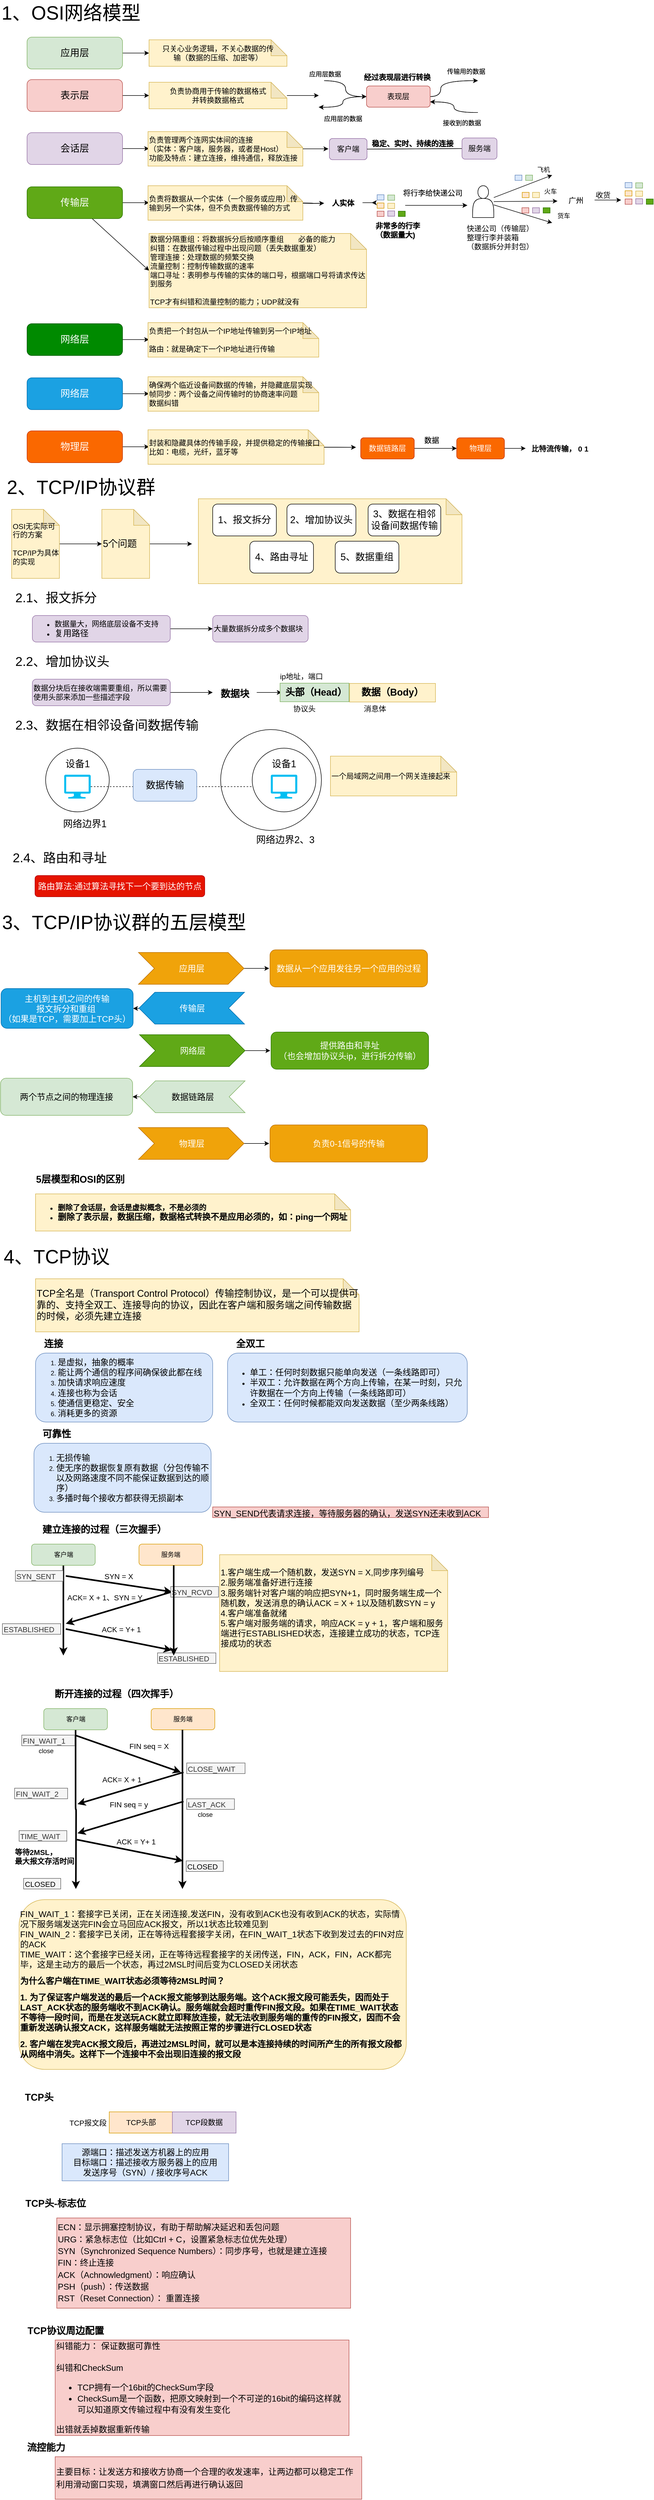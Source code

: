 <mxfile version="14.7.6" type="github">
  <diagram id="YFZ1StwL8h3iIWw-ndXK" name="第 1 页">
    <mxGraphModel dx="1038" dy="548" grid="1" gridSize="10" guides="1" tooltips="1" connect="1" arrows="1" fold="1" page="1" pageScale="1" pageWidth="827" pageHeight="1169" math="0" shadow="0">
      <root>
        <mxCell id="0" />
        <mxCell id="1" parent="0" />
        <mxCell id="ad5bp3dyQ1IMap2EAhqc-1" value="" style="ellipse;whiteSpace=wrap;html=1;aspect=fixed;" vertex="1" parent="1">
          <mxGeometry x="415" y="1375" width="190" height="190" as="geometry" />
        </mxCell>
        <mxCell id="ad5bp3dyQ1IMap2EAhqc-2" value="" style="ellipse;whiteSpace=wrap;html=1;aspect=fixed;" vertex="1" parent="1">
          <mxGeometry x="85" y="1410" width="120" height="120" as="geometry" />
        </mxCell>
        <mxCell id="ad5bp3dyQ1IMap2EAhqc-3" value="" style="shape=note;whiteSpace=wrap;html=1;backgroundOutline=1;darkOpacity=0.05;fillColor=#fff2cc;strokeColor=#d6b656;" vertex="1" parent="1">
          <mxGeometry x="373" y="940" width="497" height="160" as="geometry" />
        </mxCell>
        <mxCell id="ad5bp3dyQ1IMap2EAhqc-4" value="&lt;span style=&quot;font-size: 36px&quot;&gt;1、OSI网络模型&lt;/span&gt;" style="text;html=1;resizable=0;points=[];autosize=1;align=left;verticalAlign=top;spacingTop=-4;" vertex="1" parent="1">
          <mxGeometry width="280" height="20" as="geometry" />
        </mxCell>
        <mxCell id="ad5bp3dyQ1IMap2EAhqc-5" value="" style="edgeStyle=orthogonalEdgeStyle;rounded=0;orthogonalLoop=1;jettySize=auto;html=1;" edge="1" parent="1" source="ad5bp3dyQ1IMap2EAhqc-6">
          <mxGeometry relative="1" as="geometry">
            <mxPoint x="280" y="100" as="targetPoint" />
          </mxGeometry>
        </mxCell>
        <mxCell id="ad5bp3dyQ1IMap2EAhqc-6" value="&lt;font style=&quot;font-size: 18px&quot;&gt;应用层&lt;/font&gt;" style="rounded=1;whiteSpace=wrap;html=1;fillColor=#d5e8d4;strokeColor=#82b366;" vertex="1" parent="1">
          <mxGeometry x="50" y="70" width="180" height="60" as="geometry" />
        </mxCell>
        <mxCell id="ad5bp3dyQ1IMap2EAhqc-7" style="edgeStyle=orthogonalEdgeStyle;curved=1;rounded=0;orthogonalLoop=1;jettySize=auto;html=1;entryX=0;entryY=0.5;entryDx=0;entryDy=0;" edge="1" parent="1" target="ad5bp3dyQ1IMap2EAhqc-15">
          <mxGeometry relative="1" as="geometry">
            <mxPoint x="610" y="152" as="sourcePoint" />
          </mxGeometry>
        </mxCell>
        <mxCell id="ad5bp3dyQ1IMap2EAhqc-8" value="&lt;font style=&quot;font-size: 14px&quot;&gt;只关心业务逻辑，不关心数据的传&lt;br&gt;输（数据的压缩、加密等）&lt;/font&gt;" style="shape=note;whiteSpace=wrap;html=1;backgroundOutline=1;darkOpacity=0.05;fillColor=#fff2cc;strokeColor=#d6b656;" vertex="1" parent="1">
          <mxGeometry x="280" y="75" width="260" height="50" as="geometry" />
        </mxCell>
        <mxCell id="ad5bp3dyQ1IMap2EAhqc-9" value="" style="edgeStyle=orthogonalEdgeStyle;rounded=0;orthogonalLoop=1;jettySize=auto;html=1;" edge="1" parent="1" source="ad5bp3dyQ1IMap2EAhqc-10">
          <mxGeometry relative="1" as="geometry">
            <mxPoint x="280" y="180" as="targetPoint" />
          </mxGeometry>
        </mxCell>
        <mxCell id="ad5bp3dyQ1IMap2EAhqc-10" value="&lt;font style=&quot;font-size: 18px&quot;&gt;表示层&lt;/font&gt;" style="rounded=1;whiteSpace=wrap;html=1;fillColor=#f8cecc;strokeColor=#b85450;" vertex="1" parent="1">
          <mxGeometry x="50" y="150" width="180" height="60" as="geometry" />
        </mxCell>
        <mxCell id="ad5bp3dyQ1IMap2EAhqc-11" value="" style="edgeStyle=orthogonalEdgeStyle;rounded=0;orthogonalLoop=1;jettySize=auto;html=1;" edge="1" parent="1" source="ad5bp3dyQ1IMap2EAhqc-12">
          <mxGeometry relative="1" as="geometry">
            <mxPoint x="600" y="180" as="targetPoint" />
          </mxGeometry>
        </mxCell>
        <mxCell id="ad5bp3dyQ1IMap2EAhqc-12" value="&lt;font style=&quot;font-size: 14px&quot;&gt;负责协商用于传输的数据格式&lt;br&gt;并转换数据格式&lt;/font&gt;" style="shape=note;whiteSpace=wrap;html=1;backgroundOutline=1;darkOpacity=0.05;fillColor=#fff2cc;strokeColor=#d6b656;" vertex="1" parent="1">
          <mxGeometry x="280" y="155" width="260" height="50" as="geometry" />
        </mxCell>
        <mxCell id="ad5bp3dyQ1IMap2EAhqc-13" value="" style="edgeStyle=orthogonalEdgeStyle;curved=1;rounded=0;orthogonalLoop=1;jettySize=auto;html=1;" edge="1" parent="1" source="ad5bp3dyQ1IMap2EAhqc-15">
          <mxGeometry relative="1" as="geometry">
            <mxPoint x="900" y="152" as="targetPoint" />
            <Array as="points">
              <mxPoint x="830" y="182" />
              <mxPoint x="830" y="152" />
            </Array>
          </mxGeometry>
        </mxCell>
        <mxCell id="ad5bp3dyQ1IMap2EAhqc-14" style="edgeStyle=orthogonalEdgeStyle;curved=1;rounded=0;orthogonalLoop=1;jettySize=auto;html=1;" edge="1" parent="1" source="ad5bp3dyQ1IMap2EAhqc-15">
          <mxGeometry relative="1" as="geometry">
            <mxPoint x="600" y="202" as="targetPoint" />
          </mxGeometry>
        </mxCell>
        <mxCell id="ad5bp3dyQ1IMap2EAhqc-15" value="&lt;font style=&quot;font-size: 14px&quot;&gt;表现层&lt;/font&gt;" style="rounded=1;whiteSpace=wrap;html=1;fillColor=#f8cecc;strokeColor=#b85450;" vertex="1" parent="1">
          <mxGeometry x="690" y="162" width="120" height="40" as="geometry" />
        </mxCell>
        <mxCell id="ad5bp3dyQ1IMap2EAhqc-16" value="应用层数据" style="text;html=1;resizable=0;points=[];autosize=1;align=left;verticalAlign=top;spacingTop=-4;" vertex="1" parent="1">
          <mxGeometry x="580" y="130" width="80" height="20" as="geometry" />
        </mxCell>
        <mxCell id="ad5bp3dyQ1IMap2EAhqc-17" value="传输用的数据" style="text;html=1;resizable=0;points=[];autosize=1;align=left;verticalAlign=top;spacingTop=-4;" vertex="1" parent="1">
          <mxGeometry x="840" y="125" width="90" height="20" as="geometry" />
        </mxCell>
        <mxCell id="ad5bp3dyQ1IMap2EAhqc-18" value="&lt;font style=&quot;font-size: 14px&quot;&gt;&lt;b&gt;经过表现层进行转换&lt;/b&gt;&lt;/font&gt;" style="text;html=1;resizable=0;points=[];autosize=1;align=left;verticalAlign=top;spacingTop=-4;" vertex="1" parent="1">
          <mxGeometry x="683" y="135" width="140" height="20" as="geometry" />
        </mxCell>
        <mxCell id="ad5bp3dyQ1IMap2EAhqc-19" value="" style="edgeStyle=orthogonalEdgeStyle;rounded=0;orthogonalLoop=1;jettySize=auto;html=1;entryX=1;entryY=0.75;entryDx=0;entryDy=0;curved=1;" edge="1" parent="1" target="ad5bp3dyQ1IMap2EAhqc-15">
          <mxGeometry relative="1" as="geometry">
            <mxPoint x="900" y="212" as="sourcePoint" />
            <mxPoint x="550" y="202" as="targetPoint" />
          </mxGeometry>
        </mxCell>
        <mxCell id="ad5bp3dyQ1IMap2EAhqc-20" value="接收到的数据" style="text;html=1;resizable=0;points=[];autosize=1;align=left;verticalAlign=top;spacingTop=-4;" vertex="1" parent="1">
          <mxGeometry x="832" y="222" width="90" height="20" as="geometry" />
        </mxCell>
        <mxCell id="ad5bp3dyQ1IMap2EAhqc-21" value="应用层的数据" style="text;html=1;resizable=0;points=[];autosize=1;align=left;verticalAlign=top;spacingTop=-4;" vertex="1" parent="1">
          <mxGeometry x="608" y="214" width="90" height="20" as="geometry" />
        </mxCell>
        <mxCell id="ad5bp3dyQ1IMap2EAhqc-22" value="" style="edgeStyle=orthogonalEdgeStyle;rounded=0;orthogonalLoop=1;jettySize=auto;html=1;" edge="1" parent="1" source="ad5bp3dyQ1IMap2EAhqc-23">
          <mxGeometry relative="1" as="geometry">
            <mxPoint x="280" y="280" as="targetPoint" />
          </mxGeometry>
        </mxCell>
        <mxCell id="ad5bp3dyQ1IMap2EAhqc-23" value="&lt;font style=&quot;font-size: 18px&quot;&gt;会话层&lt;/font&gt;" style="rounded=1;whiteSpace=wrap;html=1;fillColor=#e1d5e7;strokeColor=#9673a6;" vertex="1" parent="1">
          <mxGeometry x="50" y="250" width="180" height="60" as="geometry" />
        </mxCell>
        <mxCell id="ad5bp3dyQ1IMap2EAhqc-24" value="" style="edgeStyle=orthogonalEdgeStyle;curved=1;rounded=0;orthogonalLoop=1;jettySize=auto;html=1;" edge="1" parent="1" source="ad5bp3dyQ1IMap2EAhqc-25">
          <mxGeometry relative="1" as="geometry">
            <mxPoint x="618" y="280.5" as="targetPoint" />
          </mxGeometry>
        </mxCell>
        <mxCell id="ad5bp3dyQ1IMap2EAhqc-25" value="&lt;font style=&quot;font-size: 14px&quot;&gt;负责管理两个连网实体间的连接&lt;br&gt;（实体：客户端，服务器，或者是Host）&lt;br&gt;功能及特点：建立连接，维持通信，释放连接&lt;br&gt;&lt;/font&gt;" style="shape=note;whiteSpace=wrap;html=1;backgroundOutline=1;darkOpacity=0.05;fillColor=#fff2cc;strokeColor=#d6b656;align=left;" vertex="1" parent="1">
          <mxGeometry x="278" y="248" width="292" height="65" as="geometry" />
        </mxCell>
        <mxCell id="ad5bp3dyQ1IMap2EAhqc-26" value="&lt;font style=&quot;font-size: 14px&quot;&gt;客户端&lt;/font&gt;" style="rounded=1;whiteSpace=wrap;html=1;fillColor=#e1d5e7;strokeColor=#9673a6;" vertex="1" parent="1">
          <mxGeometry x="620" y="261" width="71" height="40" as="geometry" />
        </mxCell>
        <mxCell id="ad5bp3dyQ1IMap2EAhqc-27" value="" style="endArrow=none;html=1;exitX=1;exitY=0.5;exitDx=0;exitDy=0;entryX=0;entryY=0.5;entryDx=0;entryDy=0;" edge="1" parent="1" source="ad5bp3dyQ1IMap2EAhqc-26">
          <mxGeometry width="50" height="50" relative="1" as="geometry">
            <mxPoint x="760" y="300.5" as="sourcePoint" />
            <mxPoint x="870" y="280" as="targetPoint" />
          </mxGeometry>
        </mxCell>
        <mxCell id="ad5bp3dyQ1IMap2EAhqc-28" value="&lt;font style=&quot;font-size: 14px&quot;&gt;&lt;b&gt;稳定、实时、持续的连接&lt;/b&gt;&lt;/font&gt;" style="text;html=1;resizable=0;points=[];autosize=1;align=left;verticalAlign=top;spacingTop=-4;" vertex="1" parent="1">
          <mxGeometry x="698" y="260" width="170" height="20" as="geometry" />
        </mxCell>
        <mxCell id="ad5bp3dyQ1IMap2EAhqc-29" value="" style="edgeStyle=orthogonalEdgeStyle;rounded=0;orthogonalLoop=1;jettySize=auto;html=1;" edge="1" parent="1" source="ad5bp3dyQ1IMap2EAhqc-31">
          <mxGeometry relative="1" as="geometry">
            <mxPoint x="280" y="382" as="targetPoint" />
          </mxGeometry>
        </mxCell>
        <mxCell id="ad5bp3dyQ1IMap2EAhqc-30" style="edgeStyle=none;rounded=0;orthogonalLoop=1;jettySize=auto;html=1;entryX=0;entryY=0.5;entryDx=0;entryDy=0;entryPerimeter=0;" edge="1" parent="1" source="ad5bp3dyQ1IMap2EAhqc-31" target="ad5bp3dyQ1IMap2EAhqc-47">
          <mxGeometry relative="1" as="geometry">
            <mxPoint x="280" y="470" as="targetPoint" />
          </mxGeometry>
        </mxCell>
        <mxCell id="ad5bp3dyQ1IMap2EAhqc-31" value="&lt;font style=&quot;font-size: 18px&quot;&gt;传输层&lt;/font&gt;" style="rounded=1;whiteSpace=wrap;html=1;fillColor=#60a917;strokeColor=#2D7600;fontColor=#ffffff;" vertex="1" parent="1">
          <mxGeometry x="50" y="352" width="180" height="60" as="geometry" />
        </mxCell>
        <mxCell id="ad5bp3dyQ1IMap2EAhqc-32" value="" style="edgeStyle=orthogonalEdgeStyle;curved=1;rounded=0;orthogonalLoop=1;jettySize=auto;html=1;" edge="1" parent="1" source="ad5bp3dyQ1IMap2EAhqc-33">
          <mxGeometry relative="1" as="geometry">
            <mxPoint x="610" y="383" as="targetPoint" />
          </mxGeometry>
        </mxCell>
        <mxCell id="ad5bp3dyQ1IMap2EAhqc-33" value="&lt;font style=&quot;font-size: 14px&quot;&gt;负责将数据从一个实体（一个服务或应用）传输到另一个实体，但不负责数据传输的方式&lt;br&gt;&lt;/font&gt;" style="shape=note;whiteSpace=wrap;html=1;backgroundOutline=1;darkOpacity=0.05;fillColor=#fff2cc;strokeColor=#d6b656;align=left;" vertex="1" parent="1">
          <mxGeometry x="278" y="350" width="292" height="65" as="geometry" />
        </mxCell>
        <mxCell id="ad5bp3dyQ1IMap2EAhqc-34" value="" style="edgeStyle=orthogonalEdgeStyle;curved=1;rounded=0;orthogonalLoop=1;jettySize=auto;html=1;" edge="1" parent="1" source="ad5bp3dyQ1IMap2EAhqc-35">
          <mxGeometry relative="1" as="geometry">
            <mxPoint x="700" y="382" as="targetPoint" />
          </mxGeometry>
        </mxCell>
        <mxCell id="ad5bp3dyQ1IMap2EAhqc-35" value="&lt;font style=&quot;font-size: 14px&quot;&gt;&lt;b&gt;人实体&lt;/b&gt;&lt;/font&gt;" style="text;html=1;resizable=0;points=[];autosize=1;align=left;verticalAlign=top;spacingTop=-4;" vertex="1" parent="1">
          <mxGeometry x="622.5" y="372" width="60" height="20" as="geometry" />
        </mxCell>
        <mxCell id="ad5bp3dyQ1IMap2EAhqc-36" value="" style="rounded=0;whiteSpace=wrap;html=1;fillColor=#dae8fc;strokeColor=#6c8ebf;" vertex="1" parent="1">
          <mxGeometry x="710" y="367" width="13" height="10" as="geometry" />
        </mxCell>
        <mxCell id="ad5bp3dyQ1IMap2EAhqc-37" value="" style="rounded=0;whiteSpace=wrap;html=1;fillColor=#d5e8d4;strokeColor=#82b366;" vertex="1" parent="1">
          <mxGeometry x="730" y="367.5" width="13" height="10" as="geometry" />
        </mxCell>
        <mxCell id="ad5bp3dyQ1IMap2EAhqc-38" value="" style="rounded=0;whiteSpace=wrap;html=1;fillColor=#ffe6cc;strokeColor=#d79b00;" vertex="1" parent="1">
          <mxGeometry x="710" y="382.5" width="13" height="10" as="geometry" />
        </mxCell>
        <mxCell id="ad5bp3dyQ1IMap2EAhqc-39" value="" style="edgeStyle=orthogonalEdgeStyle;curved=1;rounded=0;orthogonalLoop=1;jettySize=auto;html=1;" edge="1" parent="1">
          <mxGeometry relative="1" as="geometry">
            <mxPoint x="763" y="387" as="sourcePoint" />
            <mxPoint x="880" y="387" as="targetPoint" />
          </mxGeometry>
        </mxCell>
        <mxCell id="ad5bp3dyQ1IMap2EAhqc-40" value="" style="rounded=0;whiteSpace=wrap;html=1;fillColor=#fff2cc;strokeColor=#d6b656;" vertex="1" parent="1">
          <mxGeometry x="730" y="383" width="13" height="10" as="geometry" />
        </mxCell>
        <mxCell id="ad5bp3dyQ1IMap2EAhqc-41" value="" style="rounded=0;whiteSpace=wrap;html=1;fillColor=#f8cecc;strokeColor=#b85450;" vertex="1" parent="1">
          <mxGeometry x="710" y="398" width="13" height="10" as="geometry" />
        </mxCell>
        <mxCell id="ad5bp3dyQ1IMap2EAhqc-42" value="" style="rounded=0;whiteSpace=wrap;html=1;fillColor=#e1d5e7;strokeColor=#9673a6;" vertex="1" parent="1">
          <mxGeometry x="730" y="397.5" width="13" height="10" as="geometry" />
        </mxCell>
        <mxCell id="ad5bp3dyQ1IMap2EAhqc-43" value="" style="rounded=0;whiteSpace=wrap;html=1;fillColor=#60a917;strokeColor=#2D7600;fontColor=#ffffff;" vertex="1" parent="1">
          <mxGeometry x="750" y="398" width="13" height="10" as="geometry" />
        </mxCell>
        <mxCell id="ad5bp3dyQ1IMap2EAhqc-44" value="&lt;font style=&quot;font-size: 14px&quot;&gt;&lt;b&gt;非常多的行李&lt;br&gt;（数据量大)&lt;/b&gt;&lt;/font&gt;" style="text;html=1;resizable=0;points=[];autosize=1;align=left;verticalAlign=top;spacingTop=-4;" vertex="1" parent="1">
          <mxGeometry x="705" y="415" width="100" height="30" as="geometry" />
        </mxCell>
        <mxCell id="ad5bp3dyQ1IMap2EAhqc-45" value="&lt;font style=&quot;font-size: 14px&quot;&gt;将行李给快递公司&lt;/font&gt;" style="text;html=1;resizable=0;points=[];autosize=1;align=left;verticalAlign=top;spacingTop=-4;" vertex="1" parent="1">
          <mxGeometry x="756.5" y="352.5" width="130" height="20" as="geometry" />
        </mxCell>
        <mxCell id="ad5bp3dyQ1IMap2EAhqc-46" value="" style="shape=actor;whiteSpace=wrap;html=1;" vertex="1" parent="1">
          <mxGeometry x="890" y="350" width="40" height="60" as="geometry" />
        </mxCell>
        <mxCell id="ad5bp3dyQ1IMap2EAhqc-47" value="&lt;font style=&quot;font-size: 14px&quot;&gt;数据分隔重组：将数据拆分后按顺序重组&amp;nbsp; &amp;nbsp; &amp;nbsp; &amp;nbsp;必备的能力&lt;br&gt;纠错：在数据传输过程中出现问题（丢失数据重发）&lt;br&gt;管理连接：处理数据的频繁交换&lt;br&gt;流量控制：控制传输数据的速率&lt;br&gt;端口寻址：表明参与传输的实体的端口号，根据端口号将请求传达到服务&lt;br&gt;&lt;br&gt;TCP才有纠错和流量控制的能力；UDP就没有&lt;br&gt;&lt;/font&gt;" style="shape=note;whiteSpace=wrap;html=1;backgroundOutline=1;darkOpacity=0.05;fillColor=#fff2cc;strokeColor=#d6b656;align=left;" vertex="1" parent="1">
          <mxGeometry x="280" y="440" width="410" height="140" as="geometry" />
        </mxCell>
        <mxCell id="ad5bp3dyQ1IMap2EAhqc-48" value="" style="edgeStyle=orthogonalEdgeStyle;rounded=0;orthogonalLoop=1;jettySize=auto;html=1;" edge="1" parent="1" source="ad5bp3dyQ1IMap2EAhqc-49">
          <mxGeometry relative="1" as="geometry">
            <mxPoint x="280" y="640" as="targetPoint" />
          </mxGeometry>
        </mxCell>
        <mxCell id="ad5bp3dyQ1IMap2EAhqc-49" value="&lt;font style=&quot;font-size: 18px&quot;&gt;网络层&lt;/font&gt;" style="rounded=1;whiteSpace=wrap;html=1;fillColor=#008a00;strokeColor=#005700;fontColor=#ffffff;" vertex="1" parent="1">
          <mxGeometry x="50" y="610" width="180" height="60" as="geometry" />
        </mxCell>
        <mxCell id="ad5bp3dyQ1IMap2EAhqc-50" value="&lt;font style=&quot;font-size: 14px&quot;&gt;负责把一个封包从一个IP地址传输到另一个IP地址&lt;br&gt;&lt;br&gt;路由：就是确定下一个IP地址进行传输&lt;br&gt;&lt;/font&gt;" style="shape=note;whiteSpace=wrap;html=1;backgroundOutline=1;darkOpacity=0.05;fillColor=#fff2cc;strokeColor=#d6b656;align=left;" vertex="1" parent="1">
          <mxGeometry x="278" y="608" width="322" height="65" as="geometry" />
        </mxCell>
        <mxCell id="ad5bp3dyQ1IMap2EAhqc-51" value="" style="edgeStyle=orthogonalEdgeStyle;rounded=0;orthogonalLoop=1;jettySize=auto;html=1;" edge="1" parent="1" source="ad5bp3dyQ1IMap2EAhqc-52">
          <mxGeometry relative="1" as="geometry">
            <mxPoint x="280" y="742" as="targetPoint" />
          </mxGeometry>
        </mxCell>
        <mxCell id="ad5bp3dyQ1IMap2EAhqc-52" value="&lt;font style=&quot;font-size: 18px&quot;&gt;网络层&lt;/font&gt;" style="rounded=1;whiteSpace=wrap;html=1;fillColor=#1ba1e2;strokeColor=#006EAF;fontColor=#ffffff;" vertex="1" parent="1">
          <mxGeometry x="50" y="712" width="180" height="60" as="geometry" />
        </mxCell>
        <mxCell id="ad5bp3dyQ1IMap2EAhqc-53" value="&lt;font style=&quot;font-size: 14px&quot;&gt;确保两个临近设备间数据的传输，并隐藏底层实现&lt;br&gt;帧同步：两个设备之间传输时的协商速率问题&lt;br&gt;数据纠错&lt;br&gt;&lt;/font&gt;" style="shape=note;whiteSpace=wrap;html=1;backgroundOutline=1;darkOpacity=0.05;fillColor=#fff2cc;strokeColor=#d6b656;align=left;" vertex="1" parent="1">
          <mxGeometry x="278" y="710" width="322" height="65" as="geometry" />
        </mxCell>
        <mxCell id="ad5bp3dyQ1IMap2EAhqc-54" value="" style="edgeStyle=orthogonalEdgeStyle;rounded=0;orthogonalLoop=1;jettySize=auto;html=1;" edge="1" parent="1" source="ad5bp3dyQ1IMap2EAhqc-55">
          <mxGeometry relative="1" as="geometry">
            <mxPoint x="280" y="842" as="targetPoint" />
          </mxGeometry>
        </mxCell>
        <mxCell id="ad5bp3dyQ1IMap2EAhqc-55" value="&lt;font style=&quot;font-size: 18px&quot;&gt;物理层&lt;/font&gt;" style="rounded=1;whiteSpace=wrap;html=1;fillColor=#fa6800;strokeColor=#C73500;fontColor=#ffffff;" vertex="1" parent="1">
          <mxGeometry x="50" y="812" width="180" height="60" as="geometry" />
        </mxCell>
        <mxCell id="ad5bp3dyQ1IMap2EAhqc-56" value="" style="edgeStyle=none;rounded=0;orthogonalLoop=1;jettySize=auto;html=1;" edge="1" parent="1" source="ad5bp3dyQ1IMap2EAhqc-57">
          <mxGeometry relative="1" as="geometry">
            <mxPoint x="670" y="843" as="targetPoint" />
          </mxGeometry>
        </mxCell>
        <mxCell id="ad5bp3dyQ1IMap2EAhqc-57" value="&lt;font style=&quot;font-size: 14px&quot;&gt;封装和隐藏具体的传输手段，并提供稳定的传输接口&lt;br&gt;比如：电缆，光纤，蓝牙等&lt;br&gt;&lt;/font&gt;" style="shape=note;whiteSpace=wrap;html=1;backgroundOutline=1;darkOpacity=0.05;fillColor=#fff2cc;strokeColor=#d6b656;align=left;" vertex="1" parent="1">
          <mxGeometry x="278" y="810" width="332" height="65" as="geometry" />
        </mxCell>
        <mxCell id="ad5bp3dyQ1IMap2EAhqc-58" value="" style="edgeStyle=none;rounded=0;orthogonalLoop=1;jettySize=auto;html=1;" edge="1" parent="1" source="ad5bp3dyQ1IMap2EAhqc-59">
          <mxGeometry relative="1" as="geometry">
            <mxPoint x="860" y="845" as="targetPoint" />
          </mxGeometry>
        </mxCell>
        <mxCell id="ad5bp3dyQ1IMap2EAhqc-59" value="&lt;font style=&quot;font-size: 14px&quot;&gt;数据链路层&lt;/font&gt;" style="rounded=1;whiteSpace=wrap;html=1;fillColor=#fa6800;strokeColor=#C73500;fontColor=#ffffff;" vertex="1" parent="1">
          <mxGeometry x="679" y="825" width="101" height="40" as="geometry" />
        </mxCell>
        <mxCell id="ad5bp3dyQ1IMap2EAhqc-60" value="&lt;font style=&quot;font-size: 14px&quot;&gt;数据&lt;/font&gt;" style="text;html=1;resizable=0;points=[];autosize=1;align=left;verticalAlign=top;spacingTop=-4;" vertex="1" parent="1">
          <mxGeometry x="797" y="819" width="40" height="20" as="geometry" />
        </mxCell>
        <mxCell id="ad5bp3dyQ1IMap2EAhqc-61" value="&lt;font style=&quot;font-size: 36px&quot;&gt;2、TCP/IP协议群&lt;/font&gt;" style="text;html=1;" vertex="1" parent="1">
          <mxGeometry x="10" y="890" width="110" height="30" as="geometry" />
        </mxCell>
        <mxCell id="ad5bp3dyQ1IMap2EAhqc-62" value="" style="edgeStyle=none;rounded=0;orthogonalLoop=1;jettySize=auto;html=1;" edge="1" parent="1" source="ad5bp3dyQ1IMap2EAhqc-63" target="ad5bp3dyQ1IMap2EAhqc-65">
          <mxGeometry relative="1" as="geometry" />
        </mxCell>
        <mxCell id="ad5bp3dyQ1IMap2EAhqc-63" value="&lt;font style=&quot;font-size: 14px&quot;&gt;OSI无实际可行的方案&lt;br&gt;&lt;br&gt;TCP/IP为具体的实现&lt;/font&gt;" style="shape=note;whiteSpace=wrap;html=1;backgroundOutline=1;darkOpacity=0.05;direction=east;fillColor=#fff2cc;strokeColor=#d6b656;align=left;" vertex="1" parent="1">
          <mxGeometry x="21" y="960" width="90" height="130" as="geometry" />
        </mxCell>
        <mxCell id="ad5bp3dyQ1IMap2EAhqc-64" value="" style="edgeStyle=none;rounded=0;orthogonalLoop=1;jettySize=auto;html=1;" edge="1" parent="1" source="ad5bp3dyQ1IMap2EAhqc-65">
          <mxGeometry relative="1" as="geometry">
            <mxPoint x="361" y="1025" as="targetPoint" />
          </mxGeometry>
        </mxCell>
        <mxCell id="ad5bp3dyQ1IMap2EAhqc-65" value="&lt;font style=&quot;font-size: 18px&quot;&gt;5个问题&lt;/font&gt;" style="shape=note;whiteSpace=wrap;html=1;backgroundOutline=1;darkOpacity=0.05;direction=east;fillColor=#fff2cc;strokeColor=#d6b656;align=left;" vertex="1" parent="1">
          <mxGeometry x="191" y="960" width="90" height="130" as="geometry" />
        </mxCell>
        <mxCell id="ad5bp3dyQ1IMap2EAhqc-66" value="&lt;font style=&quot;font-size: 18px&quot;&gt;1、报文拆分&lt;/font&gt;" style="rounded=1;whiteSpace=wrap;html=1;" vertex="1" parent="1">
          <mxGeometry x="400" y="950" width="120" height="60" as="geometry" />
        </mxCell>
        <mxCell id="ad5bp3dyQ1IMap2EAhqc-67" value="&lt;font style=&quot;font-size: 18px&quot;&gt;2、增加协议头&lt;/font&gt;" style="rounded=1;whiteSpace=wrap;html=1;" vertex="1" parent="1">
          <mxGeometry x="540" y="950" width="130" height="60" as="geometry" />
        </mxCell>
        <mxCell id="ad5bp3dyQ1IMap2EAhqc-68" value="&lt;font style=&quot;font-size: 18px&quot;&gt;3、数据在相邻设备间数据传输&lt;/font&gt;" style="rounded=1;whiteSpace=wrap;html=1;" vertex="1" parent="1">
          <mxGeometry x="693" y="950" width="137" height="60" as="geometry" />
        </mxCell>
        <mxCell id="ad5bp3dyQ1IMap2EAhqc-69" value="&lt;font style=&quot;font-size: 18px&quot;&gt;4、路由寻址&lt;/font&gt;" style="rounded=1;whiteSpace=wrap;html=1;" vertex="1" parent="1">
          <mxGeometry x="470" y="1020" width="120" height="60" as="geometry" />
        </mxCell>
        <mxCell id="ad5bp3dyQ1IMap2EAhqc-70" value="&lt;font style=&quot;font-size: 18px&quot;&gt;5、数据重组&lt;/font&gt;" style="rounded=1;whiteSpace=wrap;html=1;" vertex="1" parent="1">
          <mxGeometry x="631" y="1020" width="120" height="60" as="geometry" />
        </mxCell>
        <mxCell id="ad5bp3dyQ1IMap2EAhqc-71" value="&lt;font style=&quot;font-size: 24px&quot;&gt;2.1、报文拆分&lt;/font&gt;" style="text;html=1;resizable=0;points=[];autosize=1;align=left;verticalAlign=top;spacingTop=-4;" vertex="1" parent="1">
          <mxGeometry x="26" y="1110" width="170" height="20" as="geometry" />
        </mxCell>
        <mxCell id="ad5bp3dyQ1IMap2EAhqc-72" value="" style="edgeStyle=none;rounded=0;orthogonalLoop=1;jettySize=auto;html=1;" edge="1" parent="1" source="ad5bp3dyQ1IMap2EAhqc-73" target="ad5bp3dyQ1IMap2EAhqc-74">
          <mxGeometry relative="1" as="geometry" />
        </mxCell>
        <mxCell id="ad5bp3dyQ1IMap2EAhqc-73" value="&lt;ul&gt;&lt;li&gt;&lt;font style=&quot;font-size: 14px&quot;&gt;数据量大，网络底层设备不支持&lt;/font&gt;&lt;/li&gt;&lt;li&gt;&lt;font size=&quot;3&quot;&gt;复用路径&lt;/font&gt;&lt;/li&gt;&lt;/ul&gt;" style="rounded=1;whiteSpace=wrap;html=1;align=left;fillColor=#e1d5e7;strokeColor=#9673a6;" vertex="1" parent="1">
          <mxGeometry x="60" y="1160" width="260" height="50" as="geometry" />
        </mxCell>
        <mxCell id="ad5bp3dyQ1IMap2EAhqc-74" value="&lt;span style=&quot;font-size: 14px&quot;&gt;大量数据拆分成多个数据块&lt;/span&gt;" style="rounded=1;whiteSpace=wrap;html=1;align=left;fillColor=#e1d5e7;strokeColor=#9673a6;" vertex="1" parent="1">
          <mxGeometry x="400" y="1160" width="180" height="50" as="geometry" />
        </mxCell>
        <mxCell id="ad5bp3dyQ1IMap2EAhqc-75" value="&lt;font style=&quot;font-size: 24px&quot;&gt;2.2、增加协议头&lt;/font&gt;" style="text;html=1;resizable=0;points=[];autosize=1;align=left;verticalAlign=top;spacingTop=-4;" vertex="1" parent="1">
          <mxGeometry x="26" y="1230" width="190" height="20" as="geometry" />
        </mxCell>
        <mxCell id="ad5bp3dyQ1IMap2EAhqc-76" value="" style="edgeStyle=none;rounded=0;orthogonalLoop=1;jettySize=auto;html=1;" edge="1" parent="1" source="ad5bp3dyQ1IMap2EAhqc-77">
          <mxGeometry relative="1" as="geometry">
            <mxPoint x="400" y="1305" as="targetPoint" />
          </mxGeometry>
        </mxCell>
        <mxCell id="ad5bp3dyQ1IMap2EAhqc-77" value="&lt;div&gt;&lt;span style=&quot;font-size: 14px&quot;&gt;数据分块后在接收端需要重组，所以需要使用头部来添加一些描述字段&lt;/span&gt;&lt;/div&gt;" style="rounded=1;whiteSpace=wrap;html=1;align=left;fillColor=#e1d5e7;strokeColor=#9673a6;" vertex="1" parent="1">
          <mxGeometry x="60" y="1280" width="260" height="50" as="geometry" />
        </mxCell>
        <mxCell id="ad5bp3dyQ1IMap2EAhqc-78" value="" style="edgeStyle=none;rounded=0;orthogonalLoop=1;jettySize=auto;html=1;" edge="1" parent="1" source="ad5bp3dyQ1IMap2EAhqc-79" target="ad5bp3dyQ1IMap2EAhqc-82">
          <mxGeometry relative="1" as="geometry" />
        </mxCell>
        <mxCell id="ad5bp3dyQ1IMap2EAhqc-79" value="&lt;font style=&quot;font-size: 18px&quot;&gt;&lt;b&gt;数据块&lt;/b&gt;&lt;/font&gt;" style="text;html=1;resizable=0;points=[];autosize=1;align=left;verticalAlign=top;spacingTop=-4;" vertex="1" parent="1">
          <mxGeometry x="413" y="1295" width="70" height="20" as="geometry" />
        </mxCell>
        <mxCell id="ad5bp3dyQ1IMap2EAhqc-80" value="&lt;font color=&quot;rgba(0, 0, 0, 0)&quot; face=&quot;helvetica, arial, sans-serif&quot;&gt;&lt;span style=&quot;font-size: 0px&quot;&gt;as地方&lt;/span&gt;&lt;/font&gt;" style="rounded=0;whiteSpace=wrap;html=1;fillColor=#d5e8d4;strokeColor=#82b366;" vertex="1" parent="1">
          <mxGeometry x="527" y="1287.5" width="130" height="35" as="geometry" />
        </mxCell>
        <mxCell id="ad5bp3dyQ1IMap2EAhqc-81" value="&lt;span style=&quot;color: rgba(0 , 0 , 0 , 0) ; font-family: &amp;#34;helvetica&amp;#34; , &amp;#34;arial&amp;#34; , sans-serif ; font-size: 0px&quot;&gt;多动动&lt;/span&gt;" style="rounded=0;whiteSpace=wrap;html=1;fillColor=#fff2cc;strokeColor=#d6b656;" vertex="1" parent="1">
          <mxGeometry x="658" y="1288" width="162" height="35" as="geometry" />
        </mxCell>
        <mxCell id="ad5bp3dyQ1IMap2EAhqc-82" value="&lt;b&gt;&lt;font style=&quot;font-size: 18px&quot;&gt;头部（Head）&lt;/font&gt;&lt;/b&gt;" style="text;html=1;strokeColor=none;fillColor=none;align=center;verticalAlign=middle;whiteSpace=wrap;rounded=0;" vertex="1" parent="1">
          <mxGeometry x="530" y="1295" width="130" height="20" as="geometry" />
        </mxCell>
        <mxCell id="ad5bp3dyQ1IMap2EAhqc-83" value="&lt;b&gt;&lt;font style=&quot;font-size: 18px&quot;&gt;数据（Body）&lt;/font&gt;&lt;/b&gt;" style="text;html=1;strokeColor=none;fillColor=none;align=center;verticalAlign=middle;whiteSpace=wrap;rounded=0;" vertex="1" parent="1">
          <mxGeometry x="677" y="1295" width="124" height="20" as="geometry" />
        </mxCell>
        <mxCell id="ad5bp3dyQ1IMap2EAhqc-84" value="&lt;font style=&quot;font-size: 14px&quot;&gt;协议头&lt;/font&gt;" style="text;html=1;resizable=0;points=[];autosize=1;align=left;verticalAlign=top;spacingTop=-4;" vertex="1" parent="1">
          <mxGeometry x="550" y="1325" width="60" height="20" as="geometry" />
        </mxCell>
        <mxCell id="ad5bp3dyQ1IMap2EAhqc-85" value="&lt;font style=&quot;font-size: 14px&quot;&gt;消息体&lt;/font&gt;" style="text;html=1;resizable=0;points=[];autosize=1;align=left;verticalAlign=top;spacingTop=-4;" vertex="1" parent="1">
          <mxGeometry x="682.5" y="1325" width="60" height="20" as="geometry" />
        </mxCell>
        <mxCell id="ad5bp3dyQ1IMap2EAhqc-86" value="&lt;font style=&quot;font-size: 14px&quot;&gt;ip地址，端口&lt;/font&gt;" style="text;html=1;resizable=0;points=[];autosize=1;align=left;verticalAlign=top;spacingTop=-4;" vertex="1" parent="1">
          <mxGeometry x="525" y="1264" width="100" height="20" as="geometry" />
        </mxCell>
        <mxCell id="ad5bp3dyQ1IMap2EAhqc-87" value="&lt;font style=&quot;font-size: 24px&quot;&gt;2.3、数据在相邻设备间数据传输&lt;/font&gt;" style="text;html=1;resizable=0;points=[];autosize=1;align=left;verticalAlign=top;spacingTop=-4;" vertex="1" parent="1">
          <mxGeometry x="26" y="1350" width="360" height="20" as="geometry" />
        </mxCell>
        <mxCell id="ad5bp3dyQ1IMap2EAhqc-88" value="" style="verticalLabelPosition=bottom;html=1;verticalAlign=top;align=center;strokeColor=none;fillColor=#00BEF2;shape=mxgraph.azure.computer;pointerEvents=1;" vertex="1" parent="1">
          <mxGeometry x="120" y="1460" width="50" height="45" as="geometry" />
        </mxCell>
        <mxCell id="ad5bp3dyQ1IMap2EAhqc-89" value="&lt;font style=&quot;font-size: 18px&quot;&gt;设备1&lt;/font&gt;" style="text;html=1;strokeColor=none;fillColor=none;align=center;verticalAlign=middle;whiteSpace=wrap;rounded=0;" vertex="1" parent="1">
          <mxGeometry x="117.5" y="1430" width="55" height="20" as="geometry" />
        </mxCell>
        <mxCell id="ad5bp3dyQ1IMap2EAhqc-90" value="&lt;font style=&quot;font-size: 18px&quot;&gt;网络边界1&lt;/font&gt;" style="text;html=1;resizable=0;points=[];autosize=1;align=left;verticalAlign=top;spacingTop=-4;" vertex="1" parent="1">
          <mxGeometry x="116" y="1540" width="100" height="20" as="geometry" />
        </mxCell>
        <mxCell id="ad5bp3dyQ1IMap2EAhqc-91" value="" style="endArrow=none;dashed=1;html=1;exitX=1;exitY=0.5;exitDx=0;exitDy=0;exitPerimeter=0;" edge="1" parent="1" source="ad5bp3dyQ1IMap2EAhqc-88" target="ad5bp3dyQ1IMap2EAhqc-93">
          <mxGeometry width="50" height="50" relative="1" as="geometry">
            <mxPoint x="10" y="1630" as="sourcePoint" />
            <mxPoint x="410" y="1480" as="targetPoint" />
          </mxGeometry>
        </mxCell>
        <mxCell id="ad5bp3dyQ1IMap2EAhqc-92" value="" style="ellipse;whiteSpace=wrap;html=1;aspect=fixed;" vertex="1" parent="1">
          <mxGeometry x="474.5" y="1410" width="120" height="120" as="geometry" />
        </mxCell>
        <mxCell id="ad5bp3dyQ1IMap2EAhqc-93" value="" style="verticalLabelPosition=bottom;html=1;verticalAlign=top;align=center;strokeColor=none;fillColor=#00BEF2;shape=mxgraph.azure.computer;pointerEvents=1;" vertex="1" parent="1">
          <mxGeometry x="509.5" y="1460" width="50" height="45" as="geometry" />
        </mxCell>
        <mxCell id="ad5bp3dyQ1IMap2EAhqc-94" value="&lt;font style=&quot;font-size: 18px&quot;&gt;设备1&lt;/font&gt;" style="text;html=1;strokeColor=none;fillColor=none;align=center;verticalAlign=middle;whiteSpace=wrap;rounded=0;" vertex="1" parent="1">
          <mxGeometry x="507" y="1430" width="55" height="20" as="geometry" />
        </mxCell>
        <mxCell id="ad5bp3dyQ1IMap2EAhqc-95" value="&lt;font style=&quot;font-size: 18px&quot;&gt;网络边界2、3&lt;/font&gt;" style="text;html=1;resizable=0;points=[];autosize=1;align=left;verticalAlign=top;spacingTop=-4;" vertex="1" parent="1">
          <mxGeometry x="480" y="1570" width="130" height="20" as="geometry" />
        </mxCell>
        <mxCell id="ad5bp3dyQ1IMap2EAhqc-96" value="&lt;font style=&quot;font-size: 18px&quot;&gt;数据传输&lt;/font&gt;" style="rounded=1;whiteSpace=wrap;html=1;fillColor=#dae8fc;strokeColor=#6c8ebf;" vertex="1" parent="1">
          <mxGeometry x="250" y="1450" width="120" height="60" as="geometry" />
        </mxCell>
        <mxCell id="ad5bp3dyQ1IMap2EAhqc-97" value="&lt;font style=&quot;font-size: 14px&quot;&gt;一个局域网之间用一个网关连接起来&lt;/font&gt;" style="shape=note;whiteSpace=wrap;html=1;backgroundOutline=1;darkOpacity=0.05;align=left;fillColor=#fff2cc;strokeColor=#d6b656;" vertex="1" parent="1">
          <mxGeometry x="622" y="1425" width="238" height="75" as="geometry" />
        </mxCell>
        <mxCell id="ad5bp3dyQ1IMap2EAhqc-98" value="&lt;font style=&quot;font-size: 24px&quot;&gt;2.4、路由和寻址&lt;/font&gt;" style="text;html=1;resizable=0;points=[];autosize=1;align=left;verticalAlign=top;spacingTop=-4;" vertex="1" parent="1">
          <mxGeometry x="21" y="1600" width="190" height="20" as="geometry" />
        </mxCell>
        <mxCell id="ad5bp3dyQ1IMap2EAhqc-99" value="&lt;font style=&quot;font-size: 16px&quot;&gt;路由算法:通过算法寻找下一个要到达的节点&lt;/font&gt;" style="rounded=1;whiteSpace=wrap;html=1;fillColor=#e51400;strokeColor=#B20000;fontColor=#ffffff;" vertex="1" parent="1">
          <mxGeometry x="65" y="1650" width="320" height="40" as="geometry" />
        </mxCell>
        <mxCell id="ad5bp3dyQ1IMap2EAhqc-100" value="&lt;font style=&quot;font-size: 36px&quot;&gt;3、TCP/IP协议群的五层模型&lt;br&gt;&lt;br&gt;&lt;/font&gt;" style="text;html=1;" vertex="1" parent="1">
          <mxGeometry x="1" y="1710" width="110" height="30" as="geometry" />
        </mxCell>
        <mxCell id="ad5bp3dyQ1IMap2EAhqc-101" value="" style="edgeStyle=none;rounded=0;orthogonalLoop=1;jettySize=auto;html=1;" edge="1" parent="1" source="ad5bp3dyQ1IMap2EAhqc-102">
          <mxGeometry relative="1" as="geometry">
            <mxPoint x="506.5" y="1825" as="targetPoint" />
          </mxGeometry>
        </mxCell>
        <mxCell id="ad5bp3dyQ1IMap2EAhqc-102" value="&lt;font style=&quot;font-size: 16px&quot;&gt;应用层&lt;/font&gt;" style="html=1;shadow=0;dashed=0;align=center;verticalAlign=middle;shape=mxgraph.arrows2.arrow;dy=0;dx=30;notch=30;fillColor=#f0a30a;strokeColor=#BD7000;fontColor=#ffffff;" vertex="1" parent="1">
          <mxGeometry x="260" y="1795" width="199" height="60" as="geometry" />
        </mxCell>
        <mxCell id="ad5bp3dyQ1IMap2EAhqc-103" value="&lt;font style=&quot;font-size: 16px&quot;&gt;数据从一个应用发往另一个应用的过程&lt;/font&gt;" style="rounded=1;whiteSpace=wrap;html=1;fillColor=#f0a30a;strokeColor=#BD7000;fontColor=#ffffff;" vertex="1" parent="1">
          <mxGeometry x="508" y="1790" width="297" height="70" as="geometry" />
        </mxCell>
        <mxCell id="ad5bp3dyQ1IMap2EAhqc-104" value="" style="edgeStyle=none;rounded=0;orthogonalLoop=1;jettySize=auto;html=1;entryX=1;entryY=0.5;entryDx=0;entryDy=0;" edge="1" parent="1" source="ad5bp3dyQ1IMap2EAhqc-105" target="ad5bp3dyQ1IMap2EAhqc-106">
          <mxGeometry relative="1" as="geometry">
            <mxPoint x="216" y="1900" as="targetPoint" />
          </mxGeometry>
        </mxCell>
        <mxCell id="ad5bp3dyQ1IMap2EAhqc-105" value="&lt;font style=&quot;font-size: 16px&quot;&gt;传输层&lt;/font&gt;" style="html=1;shadow=0;dashed=0;align=center;verticalAlign=middle;shape=mxgraph.arrows2.arrow;dy=0;dx=30;notch=30;fillColor=#1ba1e2;strokeColor=#006EAF;fontColor=#ffffff;direction=west;" vertex="1" parent="1">
          <mxGeometry x="261" y="1870" width="199" height="60" as="geometry" />
        </mxCell>
        <mxCell id="ad5bp3dyQ1IMap2EAhqc-106" value="&lt;span style=&quot;font-size: 16px&quot;&gt;主机到主机之间的传输&lt;br&gt;报文拆分和重组&amp;nbsp;&lt;br&gt;（如果是TCP，需要加上TCP头）&lt;br&gt;&lt;/span&gt;" style="rounded=1;whiteSpace=wrap;html=1;fillColor=#1ba1e2;strokeColor=#006EAF;fontColor=#ffffff;" vertex="1" parent="1">
          <mxGeometry x="1" y="1863" width="249" height="75" as="geometry" />
        </mxCell>
        <mxCell id="ad5bp3dyQ1IMap2EAhqc-107" value="" style="edgeStyle=none;rounded=0;orthogonalLoop=1;jettySize=auto;html=1;" edge="1" parent="1" source="ad5bp3dyQ1IMap2EAhqc-108">
          <mxGeometry relative="1" as="geometry">
            <mxPoint x="508.5" y="1980" as="targetPoint" />
          </mxGeometry>
        </mxCell>
        <mxCell id="ad5bp3dyQ1IMap2EAhqc-108" value="&lt;font style=&quot;font-size: 16px&quot;&gt;网络层&lt;/font&gt;" style="html=1;shadow=0;dashed=0;align=center;verticalAlign=middle;shape=mxgraph.arrows2.arrow;dy=0;dx=30;notch=30;fillColor=#60a917;strokeColor=#2D7600;fontColor=#ffffff;" vertex="1" parent="1">
          <mxGeometry x="262" y="1950" width="199" height="60" as="geometry" />
        </mxCell>
        <mxCell id="ad5bp3dyQ1IMap2EAhqc-109" value="&lt;font style=&quot;font-size: 16px&quot;&gt;提供路由和寻址&lt;br&gt;（也会增加协议头ip，进行拆分传输）&lt;br&gt;&lt;/font&gt;" style="rounded=1;whiteSpace=wrap;html=1;fillColor=#60a917;strokeColor=#2D7600;fontColor=#ffffff;" vertex="1" parent="1">
          <mxGeometry x="510" y="1945" width="297" height="70" as="geometry" />
        </mxCell>
        <mxCell id="ad5bp3dyQ1IMap2EAhqc-110" value="" style="edgeStyle=none;rounded=0;orthogonalLoop=1;jettySize=auto;html=1;entryX=1;entryY=0.5;entryDx=0;entryDy=0;" edge="1" parent="1" source="ad5bp3dyQ1IMap2EAhqc-111" target="ad5bp3dyQ1IMap2EAhqc-112">
          <mxGeometry relative="1" as="geometry">
            <mxPoint x="217" y="2067" as="targetPoint" />
          </mxGeometry>
        </mxCell>
        <mxCell id="ad5bp3dyQ1IMap2EAhqc-111" value="&lt;font style=&quot;font-size: 16px&quot;&gt;数据链路层&lt;/font&gt;" style="html=1;shadow=0;dashed=0;align=center;verticalAlign=middle;shape=mxgraph.arrows2.arrow;dy=0;dx=30;notch=30;fillColor=#d5e8d4;strokeColor=#82b366;direction=west;" vertex="1" parent="1">
          <mxGeometry x="262" y="2037" width="199" height="60" as="geometry" />
        </mxCell>
        <mxCell id="ad5bp3dyQ1IMap2EAhqc-112" value="&lt;span style=&quot;font-size: 16px&quot;&gt;两个节点之间的物理连接&lt;br&gt;&lt;/span&gt;" style="rounded=1;whiteSpace=wrap;html=1;fillColor=#d5e8d4;strokeColor=#82b366;" vertex="1" parent="1">
          <mxGeometry y="2032" width="249" height="70" as="geometry" />
        </mxCell>
        <mxCell id="ad5bp3dyQ1IMap2EAhqc-113" value="" style="edgeStyle=none;rounded=0;orthogonalLoop=1;jettySize=auto;html=1;" edge="1" parent="1" source="ad5bp3dyQ1IMap2EAhqc-114">
          <mxGeometry relative="1" as="geometry">
            <mxPoint x="506.5" y="2155" as="targetPoint" />
          </mxGeometry>
        </mxCell>
        <mxCell id="ad5bp3dyQ1IMap2EAhqc-114" value="&lt;font style=&quot;font-size: 16px&quot;&gt;物理层&lt;/font&gt;" style="html=1;shadow=0;dashed=0;align=center;verticalAlign=middle;shape=mxgraph.arrows2.arrow;dy=0;dx=30;notch=30;fillColor=#f0a30a;strokeColor=#BD7000;fontColor=#ffffff;" vertex="1" parent="1">
          <mxGeometry x="260" y="2125" width="199" height="60" as="geometry" />
        </mxCell>
        <mxCell id="ad5bp3dyQ1IMap2EAhqc-115" value="&lt;span style=&quot;font-size: 16px&quot;&gt;负责0-1信号的传输&lt;/span&gt;" style="rounded=1;whiteSpace=wrap;html=1;fillColor=#f0a30a;strokeColor=#BD7000;fontColor=#ffffff;" vertex="1" parent="1">
          <mxGeometry x="508" y="2120" width="297" height="70" as="geometry" />
        </mxCell>
        <mxCell id="ad5bp3dyQ1IMap2EAhqc-116" value="&lt;ul&gt;&lt;li&gt;&lt;font style=&quot;font-size: 14px&quot;&gt;&lt;b&gt;删除了会话层，会话是虚拟概念，不是必须的&lt;/b&gt;&lt;/font&gt;&lt;/li&gt;&lt;li&gt;&lt;font size=&quot;3&quot;&gt;&lt;b&gt;删除了表示层，数据压缩，数据格式转换不是应用必须的，如：ping一个网址&lt;/b&gt;&lt;/font&gt;&lt;/li&gt;&lt;/ul&gt;" style="shape=note;whiteSpace=wrap;html=1;backgroundOutline=1;darkOpacity=0.05;fillColor=#fff2cc;strokeColor=#d6b656;align=left;" vertex="1" parent="1">
          <mxGeometry x="66" y="2250" width="594" height="70" as="geometry" />
        </mxCell>
        <mxCell id="ad5bp3dyQ1IMap2EAhqc-117" value="&lt;font style=&quot;font-size: 18px&quot;&gt;&lt;b&gt;5层模型和OSI的区别&lt;/b&gt;&lt;/font&gt;" style="text;html=1;resizable=0;points=[];autosize=1;align=left;verticalAlign=top;spacingTop=-4;" vertex="1" parent="1">
          <mxGeometry x="65" y="2210" width="180" height="20" as="geometry" />
        </mxCell>
        <mxCell id="ad5bp3dyQ1IMap2EAhqc-118" value="&lt;font style=&quot;font-size: 36px&quot;&gt;4、TCP协议&lt;br&gt;&lt;br&gt;&lt;/font&gt;" style="text;html=1;" vertex="1" parent="1">
          <mxGeometry x="4" y="2340" width="110" height="30" as="geometry" />
        </mxCell>
        <mxCell id="ad5bp3dyQ1IMap2EAhqc-119" value="&lt;font style=&quot;font-size: 18px&quot;&gt;TCP全名是（Transport Control Protocol）传输控制协议，是一个可以提供可靠的、支持全双工、连接导向的协议，因此在客户端和服务端之间传输数据的时候，必须先建立连接&lt;/font&gt;" style="shape=note;whiteSpace=wrap;html=1;backgroundOutline=1;darkOpacity=0.05;fontSize=16;align=left;fillColor=#fff2cc;strokeColor=#d6b656;" vertex="1" parent="1">
          <mxGeometry x="66" y="2410" width="610" height="100" as="geometry" />
        </mxCell>
        <mxCell id="ad5bp3dyQ1IMap2EAhqc-120" value="&lt;ol&gt;&lt;li&gt;&lt;font style=&quot;font-size: 16px&quot;&gt;是虚拟，抽象的概率&lt;/font&gt;&lt;/li&gt;&lt;li&gt;&lt;font size=&quot;3&quot;&gt;能让两个通信的程序间确保彼此都在线&lt;/font&gt;&lt;/li&gt;&lt;li&gt;&lt;font size=&quot;3&quot;&gt;加快请求响应速度&lt;/font&gt;&lt;/li&gt;&lt;li&gt;&lt;font size=&quot;3&quot;&gt;连接也称为会话&lt;/font&gt;&lt;/li&gt;&lt;li&gt;&lt;font size=&quot;3&quot;&gt;使通信更稳定、安全&lt;/font&gt;&lt;/li&gt;&lt;li&gt;&lt;font size=&quot;3&quot;&gt;消耗更多的资源&lt;/font&gt;&lt;/li&gt;&lt;/ol&gt;" style="rounded=1;whiteSpace=wrap;html=1;align=left;fillColor=#dae8fc;strokeColor=#6c8ebf;" vertex="1" parent="1">
          <mxGeometry x="66" y="2550" width="334" height="130" as="geometry" />
        </mxCell>
        <mxCell id="ad5bp3dyQ1IMap2EAhqc-121" value="&lt;font style=&quot;font-size: 18px&quot;&gt;&lt;b&gt;连接&lt;/b&gt;&lt;/font&gt;" style="text;html=1;resizable=0;points=[];autosize=1;align=left;verticalAlign=top;spacingTop=-4;" vertex="1" parent="1">
          <mxGeometry x="80" y="2520" width="50" height="20" as="geometry" />
        </mxCell>
        <mxCell id="ad5bp3dyQ1IMap2EAhqc-122" value="&lt;ul&gt;&lt;li&gt;&lt;span style=&quot;font-size: 16px&quot;&gt;单工：任何时刻数据只能单向发送（一条线路即可）&lt;/span&gt;&lt;/li&gt;&lt;li&gt;&lt;span style=&quot;font-size: 16px&quot;&gt;半双工：允许数据在两个方向上传输，在某一时刻，只允许数据在一个方向上传输（一条线路即可）&lt;/span&gt;&lt;/li&gt;&lt;li&gt;&lt;span style=&quot;font-size: 16px&quot;&gt;全双工：任何时候都能双向发送数据（至少两条线路）&lt;/span&gt;&lt;/li&gt;&lt;/ul&gt;" style="rounded=1;whiteSpace=wrap;html=1;align=left;fillColor=#dae8fc;strokeColor=#6c8ebf;" vertex="1" parent="1">
          <mxGeometry x="428" y="2550" width="452" height="130" as="geometry" />
        </mxCell>
        <mxCell id="ad5bp3dyQ1IMap2EAhqc-123" value="&lt;span style=&quot;font-size: 18px&quot;&gt;&lt;b&gt;全双工&lt;/b&gt;&lt;/span&gt;" style="text;html=1;resizable=0;points=[];autosize=1;align=left;verticalAlign=top;spacingTop=-4;" vertex="1" parent="1">
          <mxGeometry x="442" y="2520" width="70" height="20" as="geometry" />
        </mxCell>
        <mxCell id="ad5bp3dyQ1IMap2EAhqc-124" value="&lt;ol&gt;&lt;li&gt;&lt;span style=&quot;font-size: 16px&quot;&gt;无损传输&lt;/span&gt;&lt;/li&gt;&lt;li&gt;&lt;span style=&quot;font-size: 16px&quot;&gt;使无序的数据恢复原有数据（分包传输不以及网路速度不同不能保证数据到达的顺序）&lt;/span&gt;&lt;/li&gt;&lt;li&gt;&lt;span style=&quot;font-size: 16px&quot;&gt;多播时每个接收方都获得无损副本&lt;/span&gt;&lt;/li&gt;&lt;/ol&gt;" style="rounded=1;whiteSpace=wrap;html=1;align=left;fillColor=#dae8fc;strokeColor=#6c8ebf;" vertex="1" parent="1">
          <mxGeometry x="63" y="2720" width="334" height="130" as="geometry" />
        </mxCell>
        <mxCell id="ad5bp3dyQ1IMap2EAhqc-125" value="&lt;font style=&quot;font-size: 18px&quot;&gt;&lt;b&gt;可靠性&lt;/b&gt;&lt;/font&gt;" style="text;html=1;resizable=0;points=[];autosize=1;align=left;verticalAlign=top;spacingTop=-4;" vertex="1" parent="1">
          <mxGeometry x="77" y="2690" width="70" height="20" as="geometry" />
        </mxCell>
        <mxCell id="ad5bp3dyQ1IMap2EAhqc-126" value="&lt;font style=&quot;font-size: 18px&quot;&gt;&lt;b&gt;建立连接的过程（三次握手）&lt;/b&gt;&lt;/font&gt;" style="text;html=1;resizable=0;points=[];autosize=1;align=left;verticalAlign=top;spacingTop=-4;" vertex="1" parent="1">
          <mxGeometry x="77" y="2870" width="250" height="20" as="geometry" />
        </mxCell>
        <mxCell id="ad5bp3dyQ1IMap2EAhqc-127" style="edgeStyle=orthogonalEdgeStyle;rounded=1;orthogonalLoop=1;jettySize=auto;html=1;strokeWidth=3;" edge="1" parent="1" source="ad5bp3dyQ1IMap2EAhqc-128">
          <mxGeometry relative="1" as="geometry">
            <mxPoint x="118.5" y="3120" as="targetPoint" />
          </mxGeometry>
        </mxCell>
        <mxCell id="ad5bp3dyQ1IMap2EAhqc-128" value="客户端" style="rounded=1;whiteSpace=wrap;html=1;fillColor=#d5e8d4;strokeColor=#82b366;" vertex="1" parent="1">
          <mxGeometry x="58.5" y="2910" width="120" height="40" as="geometry" />
        </mxCell>
        <mxCell id="ad5bp3dyQ1IMap2EAhqc-129" value="服务端" style="rounded=1;whiteSpace=wrap;html=1;fillColor=#ffe6cc;strokeColor=#d79b00;" vertex="1" parent="1">
          <mxGeometry x="261" y="2910" width="120" height="40" as="geometry" />
        </mxCell>
        <mxCell id="ad5bp3dyQ1IMap2EAhqc-130" value="" style="endArrow=classic;html=1;strokeWidth=3;" edge="1" parent="1">
          <mxGeometry width="50" height="50" relative="1" as="geometry">
            <mxPoint x="123" y="2970" as="sourcePoint" />
            <mxPoint x="323" y="3000" as="targetPoint" />
          </mxGeometry>
        </mxCell>
        <mxCell id="ad5bp3dyQ1IMap2EAhqc-131" value="&lt;font style=&quot;font-size: 14px&quot;&gt;SYN = X&lt;/font&gt;" style="text;html=1;resizable=0;points=[];autosize=1;align=left;verticalAlign=top;spacingTop=-4;" vertex="1" parent="1">
          <mxGeometry x="194" y="2960" width="70" height="20" as="geometry" />
        </mxCell>
        <mxCell id="ad5bp3dyQ1IMap2EAhqc-132" value="&lt;font style=&quot;font-size: 16px&quot;&gt;1.客户端生成一个随机数，发送SYN = X,同步序列编号&lt;br&gt;2.服务端准备好进行连接&lt;br&gt;3.服务端针对客户端的响应把SYN+1，同时服务端生成一个随机数，发送消息的确认ACK = X + 1以及随机数SYN = y&lt;br&gt;4.客户端准备就绪&lt;br&gt;5.客户端对服务端的请求，响应ACK = y + 1，客户端和服务端进行ESTABLISHED状态，连接建立成功的状态，TCP连接成功的状态&lt;br&gt;&amp;nbsp;&lt;br&gt;&lt;/font&gt;" style="shape=note;whiteSpace=wrap;html=1;backgroundOutline=1;darkOpacity=0.05;align=left;fillColor=#fff2cc;strokeColor=#d6b656;" vertex="1" parent="1">
          <mxGeometry x="413" y="2930" width="430" height="220" as="geometry" />
        </mxCell>
        <mxCell id="ad5bp3dyQ1IMap2EAhqc-133" value="" style="endArrow=classic;html=1;strokeWidth=3;" edge="1" parent="1">
          <mxGeometry width="50" height="50" relative="1" as="geometry">
            <mxPoint x="323" y="3000" as="sourcePoint" />
            <mxPoint x="123" y="3060" as="targetPoint" />
          </mxGeometry>
        </mxCell>
        <mxCell id="ad5bp3dyQ1IMap2EAhqc-134" value="&lt;font style=&quot;font-size: 14px&quot;&gt;ACK= X + 1、SYN = Y&lt;/font&gt;" style="text;html=1;resizable=0;points=[];autosize=1;align=left;verticalAlign=top;spacingTop=-4;" vertex="1" parent="1">
          <mxGeometry x="124" y="3000" width="160" height="20" as="geometry" />
        </mxCell>
        <mxCell id="ad5bp3dyQ1IMap2EAhqc-135" value="" style="endArrow=classic;html=1;strokeWidth=3;" edge="1" parent="1">
          <mxGeometry width="50" height="50" relative="1" as="geometry">
            <mxPoint x="123" y="3070" as="sourcePoint" />
            <mxPoint x="323" y="3110" as="targetPoint" />
          </mxGeometry>
        </mxCell>
        <mxCell id="ad5bp3dyQ1IMap2EAhqc-136" value="&lt;font style=&quot;font-size: 14px&quot;&gt;ACK = Y+ 1&lt;/font&gt;" style="text;html=1;resizable=0;points=[];autosize=1;align=left;verticalAlign=top;spacingTop=-4;" vertex="1" parent="1">
          <mxGeometry x="189" y="3060" width="90" height="20" as="geometry" />
        </mxCell>
        <mxCell id="ad5bp3dyQ1IMap2EAhqc-137" value="&lt;font style=&quot;font-size: 14px&quot;&gt;SYN_SENT&lt;/font&gt;" style="text;html=1;resizable=0;points=[];autosize=1;align=left;verticalAlign=top;spacingTop=-4;fillColor=#f5f5f5;strokeColor=#666666;fontColor=#333333;" vertex="1" parent="1">
          <mxGeometry x="28" y="2960" width="90" height="20" as="geometry" />
        </mxCell>
        <mxCell id="ad5bp3dyQ1IMap2EAhqc-138" value="&lt;font style=&quot;font-size: 14px&quot;&gt;SYN_RCVD&lt;/font&gt;" style="text;html=1;resizable=0;points=[];autosize=1;align=left;verticalAlign=top;spacingTop=-4;fillColor=#f5f5f5;strokeColor=#666666;fontColor=#333333;" vertex="1" parent="1">
          <mxGeometry x="321" y="2990" width="90" height="20" as="geometry" />
        </mxCell>
        <mxCell id="ad5bp3dyQ1IMap2EAhqc-139" value="&lt;font style=&quot;font-size: 14px&quot;&gt;ESTABLISHED&lt;/font&gt;" style="text;html=1;resizable=0;points=[];autosize=1;align=left;verticalAlign=top;spacingTop=-4;fillColor=#f5f5f5;strokeColor=#666666;fontColor=#333333;" vertex="1" parent="1">
          <mxGeometry x="3.5" y="3060" width="110" height="20" as="geometry" />
        </mxCell>
        <mxCell id="ad5bp3dyQ1IMap2EAhqc-140" value="&lt;font style=&quot;font-size: 14px&quot;&gt;ESTABLISHED&lt;/font&gt;" style="text;html=1;resizable=0;points=[];autosize=1;align=left;verticalAlign=top;spacingTop=-4;fillColor=#f5f5f5;strokeColor=#666666;fontColor=#333333;" vertex="1" parent="1">
          <mxGeometry x="296" y="3115" width="110" height="20" as="geometry" />
        </mxCell>
        <mxCell id="ad5bp3dyQ1IMap2EAhqc-141" value="&lt;font style=&quot;font-size: 16px&quot;&gt;SYN_SEND代表请求连接，等待服务器的确认，发送SYN还未收到ACK&lt;/font&gt;" style="text;html=1;resizable=0;points=[];autosize=1;align=left;verticalAlign=top;spacingTop=-4;fillColor=#f8cecc;strokeColor=#b85450;" vertex="1" parent="1">
          <mxGeometry x="400" y="2840" width="520" height="20" as="geometry" />
        </mxCell>
        <mxCell id="ad5bp3dyQ1IMap2EAhqc-142" value="&lt;font style=&quot;font-size: 18px&quot;&gt;&lt;b&gt;断开连接的过程（四次挥手）&lt;/b&gt;&lt;/font&gt;" style="text;html=1;resizable=0;points=[];autosize=1;align=left;verticalAlign=top;spacingTop=-4;" vertex="1" parent="1">
          <mxGeometry x="100" y="3180" width="250" height="20" as="geometry" />
        </mxCell>
        <mxCell id="ad5bp3dyQ1IMap2EAhqc-143" style="edgeStyle=orthogonalEdgeStyle;rounded=1;orthogonalLoop=1;jettySize=auto;html=1;strokeWidth=3;" edge="1" parent="1" source="ad5bp3dyQ1IMap2EAhqc-144">
          <mxGeometry relative="1" as="geometry">
            <mxPoint x="142" y="3560" as="targetPoint" />
          </mxGeometry>
        </mxCell>
        <mxCell id="ad5bp3dyQ1IMap2EAhqc-144" value="客户端" style="rounded=1;whiteSpace=wrap;html=1;fillColor=#d5e8d4;strokeColor=#82b366;" vertex="1" parent="1">
          <mxGeometry x="81.5" y="3220" width="120" height="40" as="geometry" />
        </mxCell>
        <mxCell id="ad5bp3dyQ1IMap2EAhqc-145" value="服务端" style="rounded=1;whiteSpace=wrap;html=1;fillColor=#ffe6cc;strokeColor=#d79b00;" vertex="1" parent="1">
          <mxGeometry x="284" y="3220" width="120" height="40" as="geometry" />
        </mxCell>
        <mxCell id="ad5bp3dyQ1IMap2EAhqc-146" value="" style="endArrow=classic;html=1;strokeWidth=3;" edge="1" parent="1">
          <mxGeometry width="50" height="50" relative="1" as="geometry">
            <mxPoint x="140" y="3270" as="sourcePoint" />
            <mxPoint x="340" y="3340" as="targetPoint" />
          </mxGeometry>
        </mxCell>
        <mxCell id="ad5bp3dyQ1IMap2EAhqc-147" value="&lt;font style=&quot;font-size: 14px&quot;&gt;FIN seq = X&lt;br&gt;&lt;/font&gt;" style="text;html=1;resizable=0;points=[];autosize=1;align=left;verticalAlign=top;spacingTop=-4;" vertex="1" parent="1">
          <mxGeometry x="241" y="3280" width="90" height="20" as="geometry" />
        </mxCell>
        <mxCell id="ad5bp3dyQ1IMap2EAhqc-148" value="" style="endArrow=classic;html=1;strokeWidth=3;" edge="1" parent="1">
          <mxGeometry width="50" height="50" relative="1" as="geometry">
            <mxPoint x="345" y="3340" as="sourcePoint" />
            <mxPoint x="145" y="3400" as="targetPoint" />
          </mxGeometry>
        </mxCell>
        <mxCell id="ad5bp3dyQ1IMap2EAhqc-149" value="&lt;font style=&quot;font-size: 14px&quot;&gt;ACK= X + 1&lt;/font&gt;" style="text;html=1;resizable=0;points=[];autosize=1;align=left;verticalAlign=top;spacingTop=-4;" vertex="1" parent="1">
          <mxGeometry x="190" y="3342.5" width="90" height="20" as="geometry" />
        </mxCell>
        <mxCell id="ad5bp3dyQ1IMap2EAhqc-150" value="" style="endArrow=classic;html=1;strokeWidth=3;" edge="1" parent="1">
          <mxGeometry width="50" height="50" relative="1" as="geometry">
            <mxPoint x="144" y="3467" as="sourcePoint" />
            <mxPoint x="344" y="3507" as="targetPoint" />
          </mxGeometry>
        </mxCell>
        <mxCell id="ad5bp3dyQ1IMap2EAhqc-151" value="&lt;font style=&quot;font-size: 14px&quot;&gt;ACK = Y+ 1&lt;/font&gt;" style="text;html=1;resizable=0;points=[];autosize=1;align=left;verticalAlign=top;spacingTop=-4;" vertex="1" parent="1">
          <mxGeometry x="217" y="3460" width="90" height="20" as="geometry" />
        </mxCell>
        <mxCell id="ad5bp3dyQ1IMap2EAhqc-152" value="&lt;font style=&quot;font-size: 14px&quot;&gt;FIN_WAIT_1&lt;/font&gt;" style="text;html=1;resizable=0;points=[];autosize=1;align=left;verticalAlign=top;spacingTop=-4;fillColor=#f5f5f5;strokeColor=#666666;fontColor=#333333;" vertex="1" parent="1">
          <mxGeometry x="40" y="3270" width="100" height="20" as="geometry" />
        </mxCell>
        <mxCell id="ad5bp3dyQ1IMap2EAhqc-153" value="&lt;span style=&quot;font-size: 14px&quot;&gt;CLOSE_WAIT&lt;/span&gt;" style="text;html=1;resizable=0;points=[];autosize=1;align=left;verticalAlign=top;spacingTop=-4;fillColor=#f5f5f5;strokeColor=#666666;fontColor=#333333;" vertex="1" parent="1">
          <mxGeometry x="351" y="3322.5" width="110" height="20" as="geometry" />
        </mxCell>
        <mxCell id="ad5bp3dyQ1IMap2EAhqc-154" value="&lt;span style=&quot;font-size: 14px&quot;&gt;FIN_WAIT_2&lt;/span&gt;" style="text;html=1;resizable=0;points=[];autosize=1;align=left;verticalAlign=top;spacingTop=-4;fillColor=#f5f5f5;strokeColor=#666666;fontColor=#333333;" vertex="1" parent="1">
          <mxGeometry x="26.5" y="3370" width="100" height="20" as="geometry" />
        </mxCell>
        <mxCell id="ad5bp3dyQ1IMap2EAhqc-155" value="&lt;font style=&quot;font-size: 14px&quot;&gt;LAST_ACK&lt;/font&gt;" style="text;html=1;resizable=0;points=[];autosize=1;align=left;verticalAlign=top;spacingTop=-4;fillColor=#f5f5f5;strokeColor=#666666;fontColor=#333333;" vertex="1" parent="1">
          <mxGeometry x="351" y="3390" width="90" height="20" as="geometry" />
        </mxCell>
        <mxCell id="ad5bp3dyQ1IMap2EAhqc-156" style="edgeStyle=orthogonalEdgeStyle;rounded=1;orthogonalLoop=1;jettySize=auto;html=1;strokeWidth=3;" edge="1" parent="1">
          <mxGeometry relative="1" as="geometry">
            <mxPoint x="343" y="3560" as="targetPoint" />
            <mxPoint x="343" y="3260" as="sourcePoint" />
          </mxGeometry>
        </mxCell>
        <mxCell id="ad5bp3dyQ1IMap2EAhqc-157" style="edgeStyle=orthogonalEdgeStyle;rounded=1;orthogonalLoop=1;jettySize=auto;html=1;strokeWidth=3;" edge="1" parent="1">
          <mxGeometry relative="1" as="geometry">
            <mxPoint x="326.5" y="3120" as="targetPoint" />
            <mxPoint x="326.5" y="2950" as="sourcePoint" />
          </mxGeometry>
        </mxCell>
        <mxCell id="ad5bp3dyQ1IMap2EAhqc-158" value="" style="endArrow=classic;html=1;strokeWidth=3;" edge="1" parent="1">
          <mxGeometry width="50" height="50" relative="1" as="geometry">
            <mxPoint x="345" y="3395" as="sourcePoint" />
            <mxPoint x="145" y="3455" as="targetPoint" />
          </mxGeometry>
        </mxCell>
        <mxCell id="ad5bp3dyQ1IMap2EAhqc-159" value="&lt;font style=&quot;font-size: 14px&quot;&gt;FIN seq = y&lt;/font&gt;" style="text;html=1;resizable=0;points=[];autosize=1;align=left;verticalAlign=top;spacingTop=-4;" vertex="1" parent="1">
          <mxGeometry x="204" y="3390" width="90" height="20" as="geometry" />
        </mxCell>
        <mxCell id="ad5bp3dyQ1IMap2EAhqc-160" value="close" style="text;html=1;resizable=0;points=[];autosize=1;align=left;verticalAlign=top;spacingTop=-4;" vertex="1" parent="1">
          <mxGeometry x="70" y="3290" width="40" height="20" as="geometry" />
        </mxCell>
        <mxCell id="ad5bp3dyQ1IMap2EAhqc-161" value="&lt;span style=&quot;font-size: 14px&quot;&gt;TIME_WAIT&lt;/span&gt;" style="text;html=1;resizable=0;points=[];autosize=1;align=left;verticalAlign=top;spacingTop=-4;fillColor=#f5f5f5;strokeColor=#666666;fontColor=#333333;" vertex="1" parent="1">
          <mxGeometry x="35" y="3450" width="90" height="20" as="geometry" />
        </mxCell>
        <mxCell id="ad5bp3dyQ1IMap2EAhqc-162" value="close" style="text;html=1;resizable=0;points=[];autosize=1;align=left;verticalAlign=top;spacingTop=-4;" vertex="1" parent="1">
          <mxGeometry x="370" y="3410" width="40" height="20" as="geometry" />
        </mxCell>
        <mxCell id="ad5bp3dyQ1IMap2EAhqc-163" value="&lt;font style=&quot;font-size: 14px&quot;&gt;&lt;b&gt;等待2MSL，&lt;br&gt;最大报文存活时间&lt;/b&gt;&lt;/font&gt;" style="text;html=1;resizable=0;points=[];autosize=1;align=left;verticalAlign=top;spacingTop=-4;" vertex="1" parent="1">
          <mxGeometry x="25" y="3480" width="130" height="30" as="geometry" />
        </mxCell>
        <mxCell id="ad5bp3dyQ1IMap2EAhqc-164" value="&lt;p style=&quot;line-height: 150%&quot;&gt;&lt;font style=&quot;font-size: 16px&quot;&gt;FIN_WAIT_1：套接字已关闭，正在关闭连接,发送FIN，没有收到ACK也没有收到ACK的状态，实际情况下服务端发送完FIN会立马回应ACK报文，所以1状态比较难见到&lt;br&gt;FIN_WAIN_2：套接字已关闭，正在等待远程套接字关闭，在FIN_WAIT_1状态下收到发过去的FIN对应的ACK&lt;br&gt;TIME_WAIT：这个套接字已经关闭，正在等待远程套接字的关闭传送，FIN，ACK，FIN，ACK都完毕，这是主动方的最后一个状态，再过2MSL时间后变为CLOSED关闭状态&lt;/font&gt;&lt;/p&gt;&lt;p style=&quot;line-height: 150%&quot;&gt;&lt;font style=&quot;font-size: 16px&quot;&gt;&lt;b&gt;为什么客户端在TIME_WAIT状态必须等待2MSL时间？&lt;/b&gt;&lt;/font&gt;&lt;/p&gt;&lt;p style=&quot;line-height: 150%&quot;&gt;&lt;font size=&quot;3&quot;&gt;&lt;b&gt;1. 为了保证客户端发送的最后一个ACK报文能够到达服务端。这个ACK报文段可能丢失，因而处于LAST_ACK状态的服务端收不到ACK确认。服务端就会超时重传FIN报文段。如果在TIME_WAIT状态不等待一段时间，而是在发送玩ACK就立即释放连接，就无法收到服务端的重传的FIN报文，因而不会重新发送确认报文ACK，这样服务端就无法按照正常的步骤进行CLOSED状态&lt;/b&gt;&lt;/font&gt;&lt;/p&gt;&lt;p style=&quot;line-height: 150%&quot;&gt;&lt;font size=&quot;3&quot;&gt;&lt;b&gt;2. 客户端在发完ACK报文段后，再进过2MSL时间，就可以是本连接持续的时间所产生的所有报文段都从网络中消失。这样下一个连接中不会出现旧连接的报文段&lt;/b&gt;&lt;/font&gt;&lt;/p&gt;" style="rounded=1;whiteSpace=wrap;html=1;align=left;fillColor=#fff2cc;strokeColor=#d6b656;" vertex="1" parent="1">
          <mxGeometry x="35" y="3580" width="730" height="320" as="geometry" />
        </mxCell>
        <mxCell id="ad5bp3dyQ1IMap2EAhqc-165" value="&lt;span style=&quot;color: rgb(0 , 0 , 0) ; font-size: 14px&quot;&gt;CLOSED&lt;/span&gt;" style="text;html=1;resizable=0;points=[];autosize=1;align=left;verticalAlign=top;spacingTop=-4;fillColor=#f5f5f5;strokeColor=#666666;fontColor=#333333;" vertex="1" parent="1">
          <mxGeometry x="350" y="3507" width="70" height="20" as="geometry" />
        </mxCell>
        <mxCell id="ad5bp3dyQ1IMap2EAhqc-166" value="&lt;span style=&quot;color: rgb(0 , 0 , 0) ; font-size: 14px&quot;&gt;CLOSED&lt;/span&gt;" style="text;html=1;resizable=0;points=[];autosize=1;align=left;verticalAlign=top;spacingTop=-4;fillColor=#f5f5f5;strokeColor=#666666;fontColor=#333333;" vertex="1" parent="1">
          <mxGeometry x="43.5" y="3540" width="70" height="20" as="geometry" />
        </mxCell>
        <mxCell id="ad5bp3dyQ1IMap2EAhqc-167" value="&lt;font style=&quot;font-size: 14px&quot;&gt;TCP头部&lt;/font&gt;" style="rounded=0;whiteSpace=wrap;html=1;fillColor=#ffe6cc;strokeColor=#d79b00;" vertex="1" parent="1">
          <mxGeometry x="205" y="3980" width="120" height="40" as="geometry" />
        </mxCell>
        <mxCell id="ad5bp3dyQ1IMap2EAhqc-168" value="&lt;font style=&quot;font-size: 18px&quot;&gt;&lt;b&gt;TCP头&lt;/b&gt;&lt;/font&gt;" style="text;html=1;resizable=0;points=[];autosize=1;align=left;verticalAlign=top;spacingTop=-4;" vertex="1" parent="1">
          <mxGeometry x="44" y="3940" width="70" height="20" as="geometry" />
        </mxCell>
        <mxCell id="ad5bp3dyQ1IMap2EAhqc-169" value="&lt;font style=&quot;font-size: 14px&quot;&gt;TCP段数据&lt;/font&gt;" style="rounded=0;whiteSpace=wrap;html=1;fillColor=#e1d5e7;strokeColor=#9673a6;" vertex="1" parent="1">
          <mxGeometry x="324" y="3980" width="120" height="40" as="geometry" />
        </mxCell>
        <mxCell id="ad5bp3dyQ1IMap2EAhqc-170" value="&lt;font style=&quot;font-size: 14px&quot;&gt;TCP报文段&lt;/font&gt;" style="text;html=1;resizable=0;points=[];autosize=1;align=left;verticalAlign=top;spacingTop=-4;" vertex="1" parent="1">
          <mxGeometry x="127.5" y="3990" width="90" height="20" as="geometry" />
        </mxCell>
        <mxCell id="ad5bp3dyQ1IMap2EAhqc-171" value="源端口：描述发送方机器上的应用&lt;br&gt;目标端口：描述接收方服务器上的应用&lt;br&gt;发送序号（SYN）/ 接收序号ACK" style="rounded=0;whiteSpace=wrap;html=1;fontSize=16;fillColor=#dae8fc;strokeColor=#6c8ebf;" vertex="1" parent="1">
          <mxGeometry x="116" y="4040" width="314" height="70" as="geometry" />
        </mxCell>
        <mxCell id="ad5bp3dyQ1IMap2EAhqc-172" value="&lt;b style=&quot;font-size: 18px&quot;&gt;TCP头-标志位&lt;/b&gt;" style="text;html=1;resizable=0;points=[];autosize=1;align=left;verticalAlign=top;spacingTop=-4;" vertex="1" parent="1">
          <mxGeometry x="45" y="4140" width="130" height="20" as="geometry" />
        </mxCell>
        <mxCell id="ad5bp3dyQ1IMap2EAhqc-173" value="&lt;font style=&quot;font-size: 16px ; line-height: 140%&quot;&gt;ECN：显示拥塞控制协议，有助于帮助解决延迟和丢包问题&lt;br&gt;URG：紧急标志位（比如Ctrl + C，设置紧急标志位优先处理）&lt;br&gt;SYN（Synchronized Sequence Numbers）：同步序号，也就是建立连接&lt;br&gt;FIN：终止连接&lt;br&gt;ACK（Achnowledgment）：响应确认&lt;br&gt;PSH（push）：传送数据&lt;br&gt;RST（Reset Connection）： 重置连接&lt;/font&gt;" style="rounded=0;whiteSpace=wrap;html=1;align=left;fillColor=#f8cecc;strokeColor=#b85450;" vertex="1" parent="1">
          <mxGeometry x="106" y="4180" width="554" height="170" as="geometry" />
        </mxCell>
        <mxCell id="ad5bp3dyQ1IMap2EAhqc-174" value="&lt;b style=&quot;font-size: 18px&quot;&gt;TCP协议周边配置&lt;/b&gt;" style="text;html=1;resizable=0;points=[];autosize=1;align=left;verticalAlign=top;spacingTop=-4;" vertex="1" parent="1">
          <mxGeometry x="48.5" y="4380" width="160" height="20" as="geometry" />
        </mxCell>
        <mxCell id="ad5bp3dyQ1IMap2EAhqc-175" value="&lt;font style=&quot;font-size: 16px ; line-height: 130%&quot;&gt;纠错能力： 保证数据可靠性&lt;br&gt;&lt;br&gt;纠错和CheckSum&lt;br&gt;&lt;ul&gt;&lt;li&gt;&lt;font style=&quot;font-size: 16px&quot;&gt;TCP拥有一个16bit的CheckSum字段&lt;/font&gt;&lt;/li&gt;&lt;li&gt;&lt;font style=&quot;font-size: 16px&quot;&gt;CheckSum是一个函数，把原文映射到一个不可逆的16bit的编码这样就可以知道原文传输过程中有没有发生变化&lt;/font&gt;&lt;/li&gt;&lt;/ul&gt;&lt;div&gt;出错就丢掉数据重新传输&lt;/div&gt;&lt;/font&gt;" style="rounded=0;whiteSpace=wrap;html=1;align=left;fillColor=#f8cecc;strokeColor=#b85450;" vertex="1" parent="1">
          <mxGeometry x="103" y="4410" width="554" height="180" as="geometry" />
        </mxCell>
        <mxCell id="ad5bp3dyQ1IMap2EAhqc-176" value="&lt;b style=&quot;font-size: 18px&quot;&gt;流控能力&lt;/b&gt;" style="text;html=1;resizable=0;points=[];autosize=1;align=left;verticalAlign=top;spacingTop=-4;" vertex="1" parent="1">
          <mxGeometry x="48" y="4600" width="90" height="20" as="geometry" />
        </mxCell>
        <mxCell id="ad5bp3dyQ1IMap2EAhqc-177" value="&lt;font style=&quot;font-size: 16px ; line-height: 150%&quot;&gt;主要目标：让发送方和接收方协商一个合理的收发速率，让两边都可以稳定工作&lt;br&gt;利用滑动窗口实现，填满窗口然后再进行确认返回&lt;br&gt;&lt;/font&gt;" style="rounded=0;whiteSpace=wrap;html=1;align=left;fillColor=#f8cecc;strokeColor=#b85450;" vertex="1" parent="1">
          <mxGeometry x="103" y="4630" width="578" height="80" as="geometry" />
        </mxCell>
        <mxCell id="ad5bp3dyQ1IMap2EAhqc-178" style="edgeStyle=orthogonalEdgeStyle;curved=1;rounded=0;orthogonalLoop=1;jettySize=auto;html=1;entryX=0;entryY=0.5;entryDx=0;entryDy=0;" edge="1" parent="1" target="ad5bp3dyQ1IMap2EAhqc-181">
          <mxGeometry relative="1" as="geometry">
            <mxPoint x="610" y="152" as="sourcePoint" />
          </mxGeometry>
        </mxCell>
        <mxCell id="ad5bp3dyQ1IMap2EAhqc-179" value="" style="edgeStyle=orthogonalEdgeStyle;curved=1;rounded=0;orthogonalLoop=1;jettySize=auto;html=1;" edge="1" parent="1" source="ad5bp3dyQ1IMap2EAhqc-181">
          <mxGeometry relative="1" as="geometry">
            <mxPoint x="900" y="152" as="targetPoint" />
            <Array as="points">
              <mxPoint x="830" y="182" />
              <mxPoint x="830" y="152" />
            </Array>
          </mxGeometry>
        </mxCell>
        <mxCell id="ad5bp3dyQ1IMap2EAhqc-180" style="edgeStyle=orthogonalEdgeStyle;curved=1;rounded=0;orthogonalLoop=1;jettySize=auto;html=1;" edge="1" parent="1" source="ad5bp3dyQ1IMap2EAhqc-181">
          <mxGeometry relative="1" as="geometry">
            <mxPoint x="600" y="202" as="targetPoint" />
          </mxGeometry>
        </mxCell>
        <mxCell id="ad5bp3dyQ1IMap2EAhqc-181" value="&lt;font style=&quot;font-size: 14px&quot;&gt;表现层&lt;/font&gt;" style="rounded=1;whiteSpace=wrap;html=1;fillColor=#f8cecc;strokeColor=#b85450;" vertex="1" parent="1">
          <mxGeometry x="690" y="162" width="120" height="40" as="geometry" />
        </mxCell>
        <mxCell id="ad5bp3dyQ1IMap2EAhqc-182" value="应用层数据" style="text;html=1;resizable=0;points=[];autosize=1;align=left;verticalAlign=top;spacingTop=-4;" vertex="1" parent="1">
          <mxGeometry x="580" y="130" width="80" height="20" as="geometry" />
        </mxCell>
        <mxCell id="ad5bp3dyQ1IMap2EAhqc-183" value="传输用的数据" style="text;html=1;resizable=0;points=[];autosize=1;align=left;verticalAlign=top;spacingTop=-4;" vertex="1" parent="1">
          <mxGeometry x="840" y="125" width="90" height="20" as="geometry" />
        </mxCell>
        <mxCell id="ad5bp3dyQ1IMap2EAhqc-184" value="&lt;font style=&quot;font-size: 14px&quot;&gt;&lt;b&gt;经过表现层进行转换&lt;/b&gt;&lt;/font&gt;" style="text;html=1;resizable=0;points=[];autosize=1;align=left;verticalAlign=top;spacingTop=-4;" vertex="1" parent="1">
          <mxGeometry x="683" y="135" width="140" height="20" as="geometry" />
        </mxCell>
        <mxCell id="ad5bp3dyQ1IMap2EAhqc-185" value="" style="edgeStyle=orthogonalEdgeStyle;rounded=0;orthogonalLoop=1;jettySize=auto;html=1;entryX=1;entryY=0.75;entryDx=0;entryDy=0;curved=1;" edge="1" parent="1" target="ad5bp3dyQ1IMap2EAhqc-181">
          <mxGeometry relative="1" as="geometry">
            <mxPoint x="900" y="212" as="sourcePoint" />
            <mxPoint x="550" y="202" as="targetPoint" />
          </mxGeometry>
        </mxCell>
        <mxCell id="ad5bp3dyQ1IMap2EAhqc-186" value="接收到的数据" style="text;html=1;resizable=0;points=[];autosize=1;align=left;verticalAlign=top;spacingTop=-4;" vertex="1" parent="1">
          <mxGeometry x="832" y="222" width="90" height="20" as="geometry" />
        </mxCell>
        <mxCell id="ad5bp3dyQ1IMap2EAhqc-187" value="应用层的数据" style="text;html=1;resizable=0;points=[];autosize=1;align=left;verticalAlign=top;spacingTop=-4;" vertex="1" parent="1">
          <mxGeometry x="608" y="214" width="90" height="20" as="geometry" />
        </mxCell>
        <mxCell id="ad5bp3dyQ1IMap2EAhqc-188" value="" style="edgeStyle=orthogonalEdgeStyle;curved=1;rounded=0;orthogonalLoop=1;jettySize=auto;html=1;" edge="1" parent="1">
          <mxGeometry relative="1" as="geometry">
            <mxPoint x="618" y="280.5" as="targetPoint" />
            <mxPoint x="570" y="280.5" as="sourcePoint" />
          </mxGeometry>
        </mxCell>
        <mxCell id="ad5bp3dyQ1IMap2EAhqc-189" value="&lt;font style=&quot;font-size: 14px&quot;&gt;客户端&lt;/font&gt;" style="rounded=1;whiteSpace=wrap;html=1;fillColor=#e1d5e7;strokeColor=#9673a6;" vertex="1" parent="1">
          <mxGeometry x="620" y="261" width="71" height="40" as="geometry" />
        </mxCell>
        <mxCell id="ad5bp3dyQ1IMap2EAhqc-190" value="" style="endArrow=none;html=1;exitX=1;exitY=0.5;exitDx=0;exitDy=0;entryX=0;entryY=0.5;entryDx=0;entryDy=0;" edge="1" parent="1" source="ad5bp3dyQ1IMap2EAhqc-189" target="ad5bp3dyQ1IMap2EAhqc-191">
          <mxGeometry width="50" height="50" relative="1" as="geometry">
            <mxPoint x="760" y="300.5" as="sourcePoint" />
            <mxPoint x="820" y="281" as="targetPoint" />
          </mxGeometry>
        </mxCell>
        <mxCell id="ad5bp3dyQ1IMap2EAhqc-191" value="&lt;span style=&quot;font-size: 14px&quot;&gt;服务端&lt;/span&gt;" style="rounded=1;whiteSpace=wrap;html=1;fillColor=#e1d5e7;strokeColor=#9673a6;" vertex="1" parent="1">
          <mxGeometry x="870" y="260" width="66" height="40" as="geometry" />
        </mxCell>
        <mxCell id="ad5bp3dyQ1IMap2EAhqc-192" value="&lt;font style=&quot;font-size: 14px&quot;&gt;&lt;b&gt;稳定、实时、持续的连接&lt;/b&gt;&lt;/font&gt;" style="text;html=1;resizable=0;points=[];autosize=1;align=left;verticalAlign=top;spacingTop=-4;" vertex="1" parent="1">
          <mxGeometry x="698" y="260" width="170" height="20" as="geometry" />
        </mxCell>
        <mxCell id="ad5bp3dyQ1IMap2EAhqc-193" value="" style="edgeStyle=orthogonalEdgeStyle;curved=1;rounded=0;orthogonalLoop=1;jettySize=auto;html=1;" edge="1" parent="1">
          <mxGeometry relative="1" as="geometry">
            <mxPoint x="610" y="383" as="targetPoint" />
            <mxPoint x="570" y="383" as="sourcePoint" />
          </mxGeometry>
        </mxCell>
        <mxCell id="ad5bp3dyQ1IMap2EAhqc-194" value="" style="edgeStyle=orthogonalEdgeStyle;curved=1;rounded=0;orthogonalLoop=1;jettySize=auto;html=1;" edge="1" parent="1" source="ad5bp3dyQ1IMap2EAhqc-195">
          <mxGeometry relative="1" as="geometry">
            <mxPoint x="700" y="382" as="targetPoint" />
          </mxGeometry>
        </mxCell>
        <mxCell id="ad5bp3dyQ1IMap2EAhqc-195" value="&lt;font style=&quot;font-size: 14px&quot;&gt;&lt;b&gt;人实体&lt;/b&gt;&lt;/font&gt;" style="text;html=1;resizable=0;points=[];autosize=1;align=left;verticalAlign=top;spacingTop=-4;" vertex="1" parent="1">
          <mxGeometry x="622.5" y="372" width="60" height="20" as="geometry" />
        </mxCell>
        <mxCell id="ad5bp3dyQ1IMap2EAhqc-196" value="" style="rounded=0;whiteSpace=wrap;html=1;fillColor=#dae8fc;strokeColor=#6c8ebf;" vertex="1" parent="1">
          <mxGeometry x="710" y="367" width="13" height="10" as="geometry" />
        </mxCell>
        <mxCell id="ad5bp3dyQ1IMap2EAhqc-197" value="" style="rounded=0;whiteSpace=wrap;html=1;fillColor=#d5e8d4;strokeColor=#82b366;" vertex="1" parent="1">
          <mxGeometry x="730" y="367.5" width="13" height="10" as="geometry" />
        </mxCell>
        <mxCell id="ad5bp3dyQ1IMap2EAhqc-198" value="" style="rounded=0;whiteSpace=wrap;html=1;fillColor=#ffe6cc;strokeColor=#d79b00;" vertex="1" parent="1">
          <mxGeometry x="710" y="382.5" width="13" height="10" as="geometry" />
        </mxCell>
        <mxCell id="ad5bp3dyQ1IMap2EAhqc-199" value="" style="edgeStyle=orthogonalEdgeStyle;curved=1;rounded=0;orthogonalLoop=1;jettySize=auto;html=1;" edge="1" parent="1">
          <mxGeometry relative="1" as="geometry">
            <mxPoint x="763" y="387" as="sourcePoint" />
            <mxPoint x="880" y="387" as="targetPoint" />
          </mxGeometry>
        </mxCell>
        <mxCell id="ad5bp3dyQ1IMap2EAhqc-200" value="" style="rounded=0;whiteSpace=wrap;html=1;fillColor=#fff2cc;strokeColor=#d6b656;" vertex="1" parent="1">
          <mxGeometry x="730" y="383" width="13" height="10" as="geometry" />
        </mxCell>
        <mxCell id="ad5bp3dyQ1IMap2EAhqc-201" value="" style="rounded=0;whiteSpace=wrap;html=1;fillColor=#f8cecc;strokeColor=#b85450;" vertex="1" parent="1">
          <mxGeometry x="710" y="398" width="13" height="10" as="geometry" />
        </mxCell>
        <mxCell id="ad5bp3dyQ1IMap2EAhqc-202" value="" style="rounded=0;whiteSpace=wrap;html=1;fillColor=#e1d5e7;strokeColor=#9673a6;" vertex="1" parent="1">
          <mxGeometry x="730" y="397.5" width="13" height="10" as="geometry" />
        </mxCell>
        <mxCell id="ad5bp3dyQ1IMap2EAhqc-203" value="" style="rounded=0;whiteSpace=wrap;html=1;fillColor=#60a917;strokeColor=#2D7600;fontColor=#ffffff;" vertex="1" parent="1">
          <mxGeometry x="750" y="398" width="13" height="10" as="geometry" />
        </mxCell>
        <mxCell id="ad5bp3dyQ1IMap2EAhqc-204" value="&lt;font style=&quot;font-size: 14px&quot;&gt;&lt;b&gt;非常多的行李&lt;br&gt;（数据量大)&lt;/b&gt;&lt;/font&gt;" style="text;html=1;resizable=0;points=[];autosize=1;align=left;verticalAlign=top;spacingTop=-4;" vertex="1" parent="1">
          <mxGeometry x="705" y="415" width="100" height="30" as="geometry" />
        </mxCell>
        <mxCell id="ad5bp3dyQ1IMap2EAhqc-205" value="&lt;font style=&quot;font-size: 14px&quot;&gt;将行李给快递公司&lt;/font&gt;" style="text;html=1;resizable=0;points=[];autosize=1;align=left;verticalAlign=top;spacingTop=-4;" vertex="1" parent="1">
          <mxGeometry x="756.5" y="352.5" width="130" height="20" as="geometry" />
        </mxCell>
        <mxCell id="ad5bp3dyQ1IMap2EAhqc-206" style="rounded=0;orthogonalLoop=1;jettySize=auto;html=1;" edge="1" parent="1" source="ad5bp3dyQ1IMap2EAhqc-209">
          <mxGeometry relative="1" as="geometry">
            <mxPoint x="1040" y="330" as="targetPoint" />
          </mxGeometry>
        </mxCell>
        <mxCell id="ad5bp3dyQ1IMap2EAhqc-207" style="edgeStyle=none;rounded=0;orthogonalLoop=1;jettySize=auto;html=1;" edge="1" parent="1" source="ad5bp3dyQ1IMap2EAhqc-209">
          <mxGeometry relative="1" as="geometry">
            <mxPoint x="1050" y="379" as="targetPoint" />
          </mxGeometry>
        </mxCell>
        <mxCell id="ad5bp3dyQ1IMap2EAhqc-208" style="edgeStyle=none;rounded=0;orthogonalLoop=1;jettySize=auto;html=1;" edge="1" parent="1" source="ad5bp3dyQ1IMap2EAhqc-209">
          <mxGeometry relative="1" as="geometry">
            <mxPoint x="1040" y="420" as="targetPoint" />
          </mxGeometry>
        </mxCell>
        <mxCell id="ad5bp3dyQ1IMap2EAhqc-209" value="" style="shape=actor;whiteSpace=wrap;html=1;" vertex="1" parent="1">
          <mxGeometry x="890" y="350" width="40" height="60" as="geometry" />
        </mxCell>
        <mxCell id="ad5bp3dyQ1IMap2EAhqc-210" value="&lt;font style=&quot;font-size: 14px&quot;&gt;快递公司（传输层）&lt;br&gt;整理行李并装箱&lt;br&gt;（数据拆分并封包）&lt;/font&gt;" style="text;html=1;resizable=0;points=[];autosize=1;align=left;verticalAlign=top;spacingTop=-4;" vertex="1" parent="1">
          <mxGeometry x="877" y="420" width="140" height="40" as="geometry" />
        </mxCell>
        <mxCell id="ad5bp3dyQ1IMap2EAhqc-211" value="" style="rounded=0;whiteSpace=wrap;html=1;fillColor=#dae8fc;strokeColor=#6c8ebf;" vertex="1" parent="1">
          <mxGeometry x="970" y="330" width="13" height="10" as="geometry" />
        </mxCell>
        <mxCell id="ad5bp3dyQ1IMap2EAhqc-212" value="" style="rounded=0;whiteSpace=wrap;html=1;fillColor=#d5e8d4;strokeColor=#82b366;" vertex="1" parent="1">
          <mxGeometry x="990" y="330" width="13" height="10" as="geometry" />
        </mxCell>
        <mxCell id="ad5bp3dyQ1IMap2EAhqc-213" value="" style="rounded=0;whiteSpace=wrap;html=1;fillColor=#ffe6cc;strokeColor=#d79b00;" vertex="1" parent="1">
          <mxGeometry x="983.5" y="362.5" width="13" height="10" as="geometry" />
        </mxCell>
        <mxCell id="ad5bp3dyQ1IMap2EAhqc-214" value="" style="rounded=0;whiteSpace=wrap;html=1;fillColor=#fff2cc;strokeColor=#d6b656;" vertex="1" parent="1">
          <mxGeometry x="1003" y="362.5" width="13" height="10" as="geometry" />
        </mxCell>
        <mxCell id="ad5bp3dyQ1IMap2EAhqc-215" value="" style="rounded=0;whiteSpace=wrap;html=1;fillColor=#f8cecc;strokeColor=#b85450;" vertex="1" parent="1">
          <mxGeometry x="983" y="391.5" width="13" height="10" as="geometry" />
        </mxCell>
        <mxCell id="ad5bp3dyQ1IMap2EAhqc-216" value="" style="rounded=0;whiteSpace=wrap;html=1;fillColor=#e1d5e7;strokeColor=#9673a6;" vertex="1" parent="1">
          <mxGeometry x="1003" y="391.5" width="13" height="10" as="geometry" />
        </mxCell>
        <mxCell id="ad5bp3dyQ1IMap2EAhqc-217" value="" style="rounded=0;whiteSpace=wrap;html=1;fillColor=#60a917;strokeColor=#2D7600;fontColor=#ffffff;" vertex="1" parent="1">
          <mxGeometry x="1023" y="391.5" width="13" height="10" as="geometry" />
        </mxCell>
        <mxCell id="ad5bp3dyQ1IMap2EAhqc-218" value="飞机" style="text;html=1;resizable=0;points=[];autosize=1;align=left;verticalAlign=top;spacingTop=-4;" vertex="1" parent="1">
          <mxGeometry x="1009.5" y="310" width="40" height="20" as="geometry" />
        </mxCell>
        <mxCell id="ad5bp3dyQ1IMap2EAhqc-219" value="火车" style="text;html=1;resizable=0;points=[];autosize=1;align=left;verticalAlign=top;spacingTop=-4;" vertex="1" parent="1">
          <mxGeometry x="1022.5" y="351" width="40" height="20" as="geometry" />
        </mxCell>
        <mxCell id="ad5bp3dyQ1IMap2EAhqc-220" value="货车" style="text;html=1;resizable=0;points=[];autosize=1;align=left;verticalAlign=top;spacingTop=-4;" vertex="1" parent="1">
          <mxGeometry x="1048" y="397" width="40" height="20" as="geometry" />
        </mxCell>
        <mxCell id="ad5bp3dyQ1IMap2EAhqc-221" value="&lt;font style=&quot;font-size: 14px&quot;&gt;广州&lt;/font&gt;" style="text;html=1;resizable=0;points=[];autosize=1;align=left;verticalAlign=top;spacingTop=-4;" vertex="1" parent="1">
          <mxGeometry x="1069" y="367" width="40" height="20" as="geometry" />
        </mxCell>
        <mxCell id="ad5bp3dyQ1IMap2EAhqc-222" value="" style="edgeStyle=none;rounded=0;orthogonalLoop=1;jettySize=auto;html=1;" edge="1" parent="1">
          <mxGeometry relative="1" as="geometry">
            <mxPoint x="670" y="843" as="targetPoint" />
            <mxPoint x="610" y="842.867" as="sourcePoint" />
          </mxGeometry>
        </mxCell>
        <mxCell id="ad5bp3dyQ1IMap2EAhqc-223" value="" style="edgeStyle=none;rounded=0;orthogonalLoop=1;jettySize=auto;html=1;" edge="1" parent="1" source="ad5bp3dyQ1IMap2EAhqc-224" target="ad5bp3dyQ1IMap2EAhqc-226">
          <mxGeometry relative="1" as="geometry" />
        </mxCell>
        <mxCell id="ad5bp3dyQ1IMap2EAhqc-224" value="&lt;font style=&quot;font-size: 14px&quot;&gt;数据链路层&lt;/font&gt;" style="rounded=1;whiteSpace=wrap;html=1;fillColor=#fa6800;strokeColor=#C73500;fontColor=#ffffff;" vertex="1" parent="1">
          <mxGeometry x="679" y="825" width="101" height="40" as="geometry" />
        </mxCell>
        <mxCell id="ad5bp3dyQ1IMap2EAhqc-225" value="" style="edgeStyle=none;rounded=0;orthogonalLoop=1;jettySize=auto;html=1;" edge="1" parent="1" source="ad5bp3dyQ1IMap2EAhqc-226">
          <mxGeometry relative="1" as="geometry">
            <mxPoint x="990" y="845" as="targetPoint" />
          </mxGeometry>
        </mxCell>
        <mxCell id="ad5bp3dyQ1IMap2EAhqc-226" value="&lt;font style=&quot;font-size: 14px&quot;&gt;物理层&lt;/font&gt;" style="rounded=1;whiteSpace=wrap;html=1;fillColor=#fa6800;strokeColor=#C73500;fontColor=#ffffff;" vertex="1" parent="1">
          <mxGeometry x="860" y="825" width="90" height="40" as="geometry" />
        </mxCell>
        <mxCell id="ad5bp3dyQ1IMap2EAhqc-227" value="&lt;font style=&quot;font-size: 14px&quot;&gt;数据&lt;/font&gt;" style="text;html=1;resizable=0;points=[];autosize=1;align=left;verticalAlign=top;spacingTop=-4;" vertex="1" parent="1">
          <mxGeometry x="797" y="819" width="40" height="20" as="geometry" />
        </mxCell>
        <mxCell id="ad5bp3dyQ1IMap2EAhqc-228" value="&lt;font style=&quot;font-size: 14px&quot;&gt;&lt;b&gt;比特流传输， 0 1&lt;/b&gt;&lt;/font&gt;" style="text;html=1;resizable=0;points=[];autosize=1;align=left;verticalAlign=top;spacingTop=-4;" vertex="1" parent="1">
          <mxGeometry x="999" y="835" width="120" height="20" as="geometry" />
        </mxCell>
        <mxCell id="ad5bp3dyQ1IMap2EAhqc-229" value="" style="edgeStyle=none;rounded=0;orthogonalLoop=1;jettySize=auto;html=1;" edge="1" parent="1">
          <mxGeometry relative="1" as="geometry">
            <mxPoint x="1120" y="377" as="sourcePoint" />
            <mxPoint x="1170" y="377" as="targetPoint" />
          </mxGeometry>
        </mxCell>
        <mxCell id="ad5bp3dyQ1IMap2EAhqc-230" value="&lt;font style=&quot;font-size: 14px&quot;&gt;广州&lt;/font&gt;" style="text;html=1;resizable=0;points=[];autosize=1;align=left;verticalAlign=top;spacingTop=-4;" vertex="1" parent="1">
          <mxGeometry x="1069" y="367" width="40" height="20" as="geometry" />
        </mxCell>
        <mxCell id="ad5bp3dyQ1IMap2EAhqc-231" value="&lt;font style=&quot;font-size: 14px&quot;&gt;收货&lt;/font&gt;" style="text;html=1;resizable=0;points=[];autosize=1;align=left;verticalAlign=top;spacingTop=-4;" vertex="1" parent="1">
          <mxGeometry x="1120" y="357" width="40" height="20" as="geometry" />
        </mxCell>
        <mxCell id="ad5bp3dyQ1IMap2EAhqc-232" value="" style="rounded=0;whiteSpace=wrap;html=1;fillColor=#dae8fc;strokeColor=#6c8ebf;" vertex="1" parent="1">
          <mxGeometry x="1177.5" y="344" width="13" height="10" as="geometry" />
        </mxCell>
        <mxCell id="ad5bp3dyQ1IMap2EAhqc-233" value="" style="rounded=0;whiteSpace=wrap;html=1;fillColor=#d5e8d4;strokeColor=#82b366;" vertex="1" parent="1">
          <mxGeometry x="1197.5" y="344.5" width="13" height="10" as="geometry" />
        </mxCell>
        <mxCell id="ad5bp3dyQ1IMap2EAhqc-234" value="" style="rounded=0;whiteSpace=wrap;html=1;fillColor=#ffe6cc;strokeColor=#d79b00;" vertex="1" parent="1">
          <mxGeometry x="1177.5" y="359.5" width="13" height="10" as="geometry" />
        </mxCell>
        <mxCell id="ad5bp3dyQ1IMap2EAhqc-235" value="" style="rounded=0;whiteSpace=wrap;html=1;fillColor=#fff2cc;strokeColor=#d6b656;" vertex="1" parent="1">
          <mxGeometry x="1197.5" y="360" width="13" height="10" as="geometry" />
        </mxCell>
        <mxCell id="ad5bp3dyQ1IMap2EAhqc-236" value="" style="rounded=0;whiteSpace=wrap;html=1;fillColor=#f8cecc;strokeColor=#b85450;" vertex="1" parent="1">
          <mxGeometry x="1177.5" y="375" width="13" height="10" as="geometry" />
        </mxCell>
        <mxCell id="ad5bp3dyQ1IMap2EAhqc-237" value="" style="rounded=0;whiteSpace=wrap;html=1;fillColor=#e1d5e7;strokeColor=#9673a6;" vertex="1" parent="1">
          <mxGeometry x="1197.5" y="374.5" width="13" height="10" as="geometry" />
        </mxCell>
        <mxCell id="ad5bp3dyQ1IMap2EAhqc-238" value="" style="rounded=0;whiteSpace=wrap;html=1;fillColor=#60a917;strokeColor=#2D7600;fontColor=#ffffff;" vertex="1" parent="1">
          <mxGeometry x="1217.5" y="375" width="13" height="10" as="geometry" />
        </mxCell>
      </root>
    </mxGraphModel>
  </diagram>
</mxfile>
